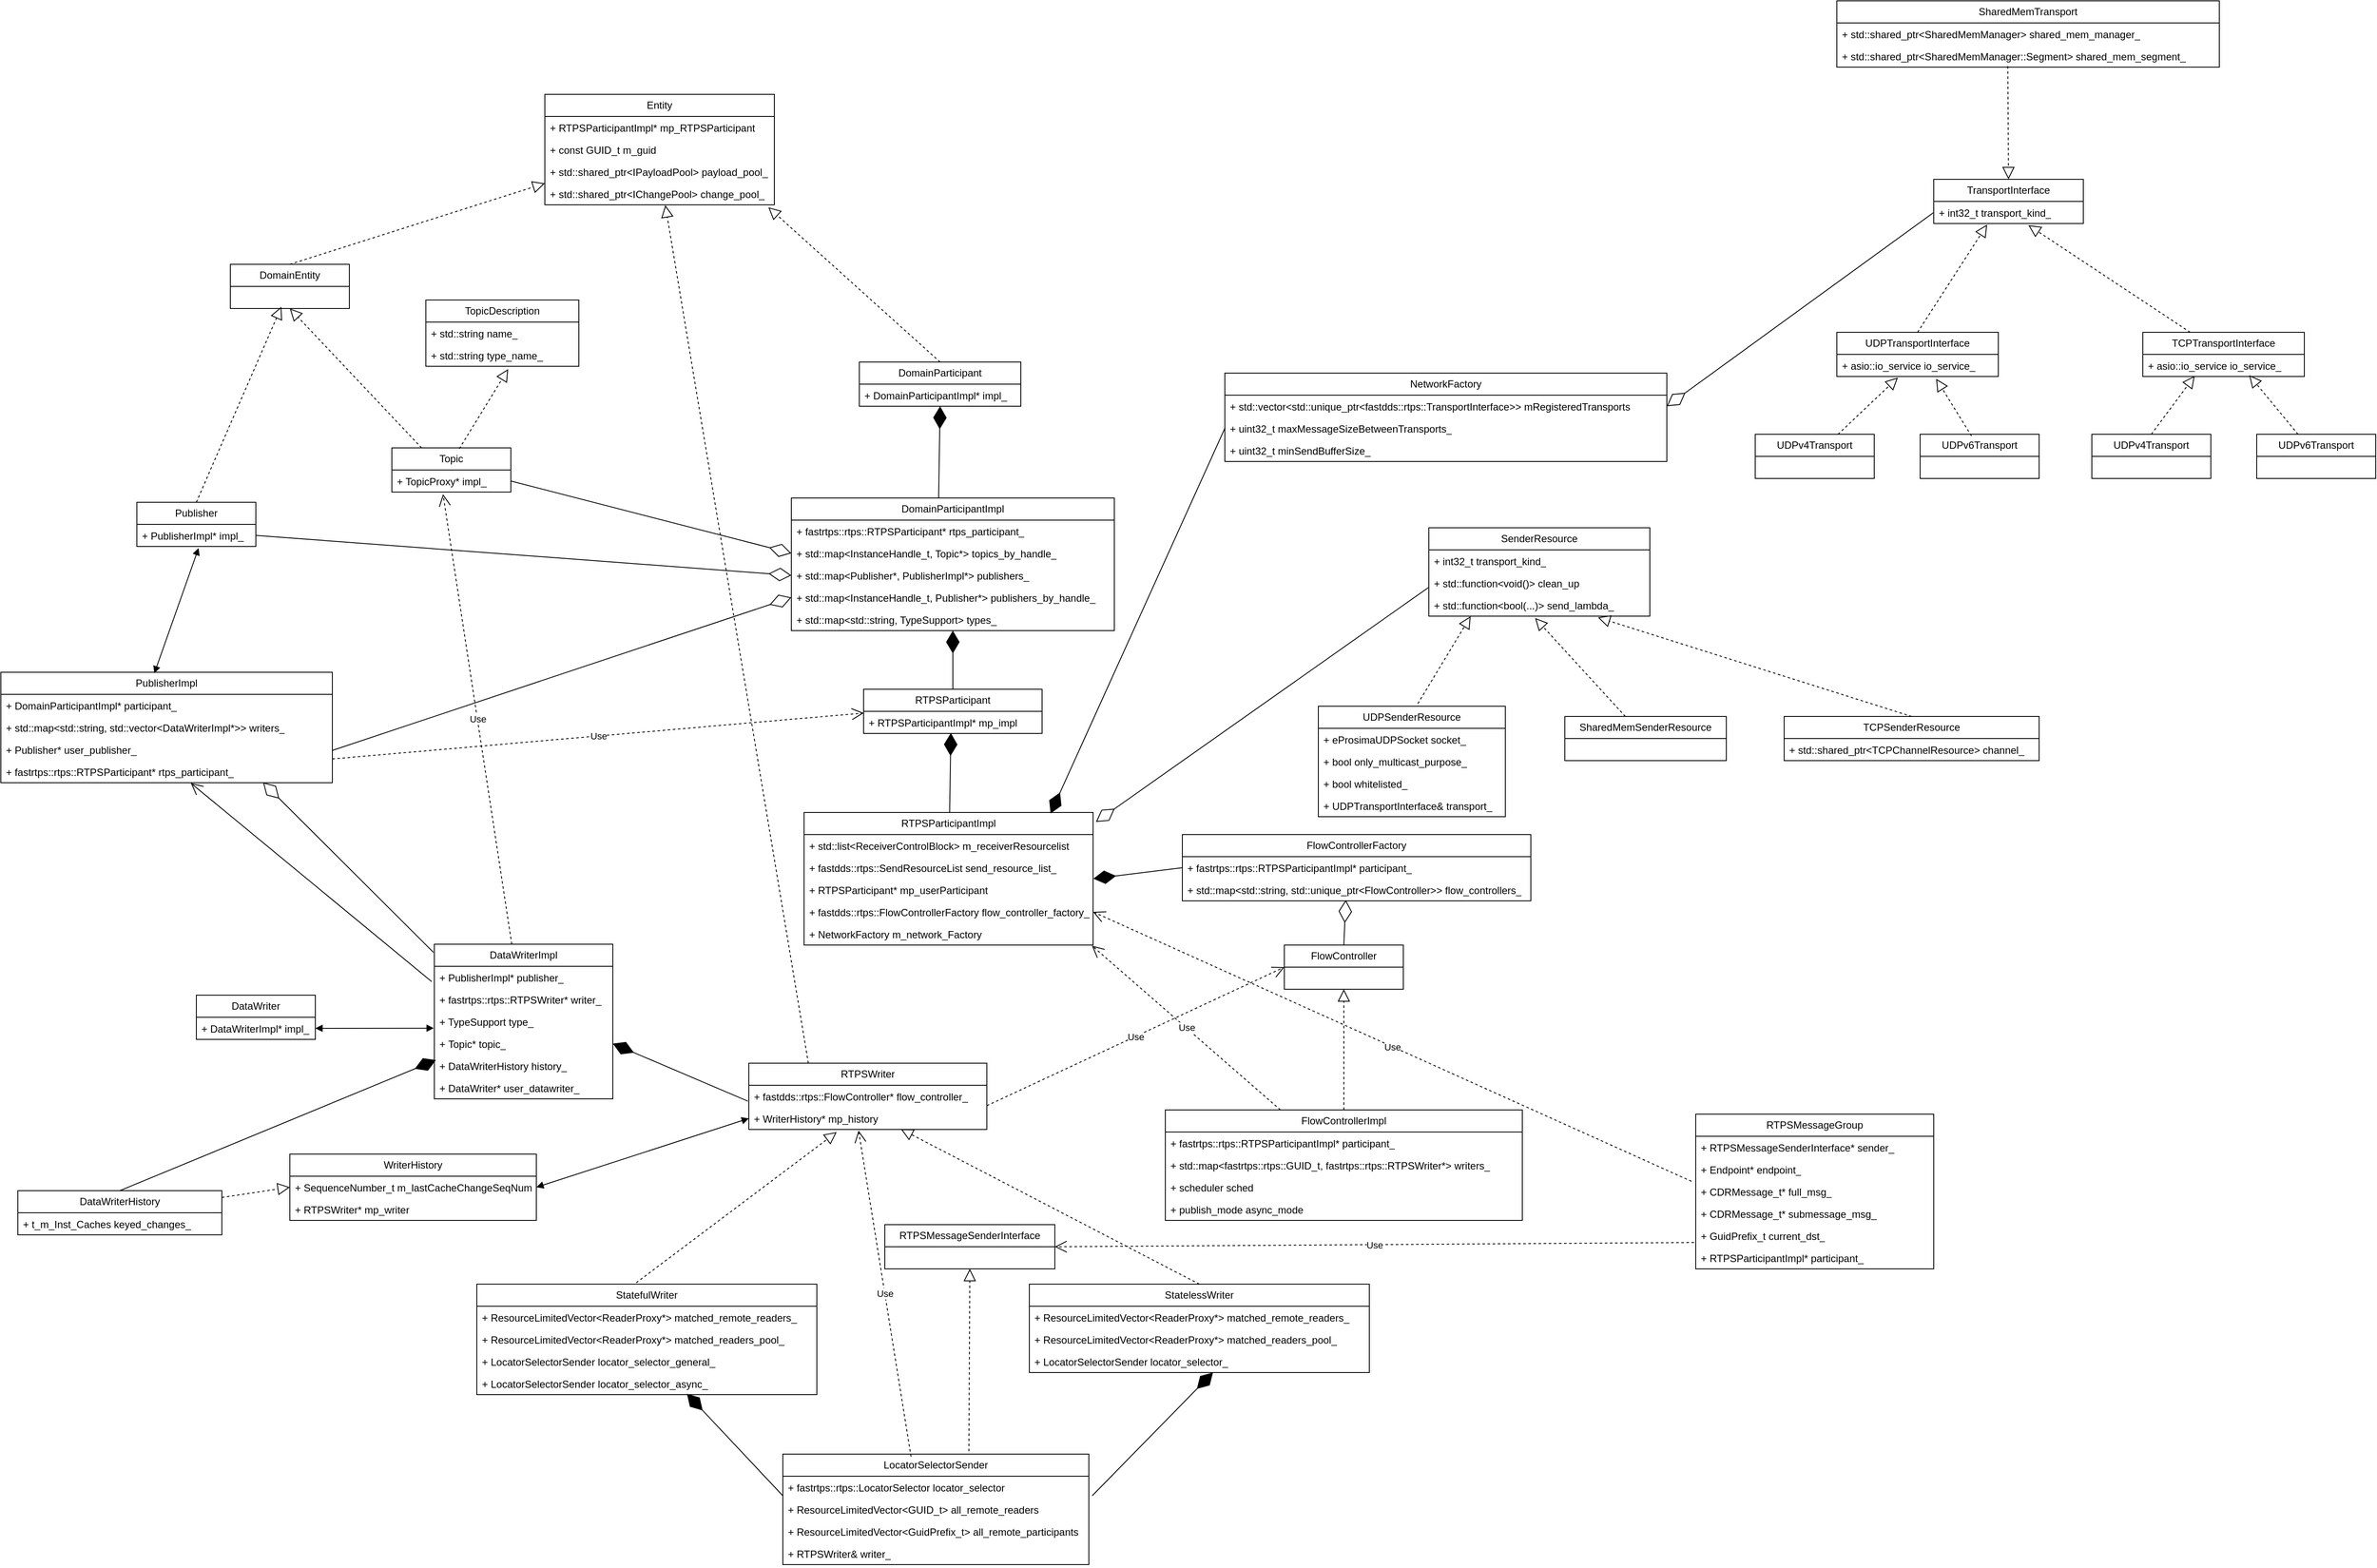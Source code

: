 <mxfile version="27.0.2">
  <diagram name="第 1 页" id="BQ_gom294Ll4Qk_Bm3M0">
    <mxGraphModel dx="2187" dy="2012" grid="1" gridSize="10" guides="1" tooltips="1" connect="1" arrows="1" fold="1" page="1" pageScale="1" pageWidth="827" pageHeight="1169" math="0" shadow="0">
      <root>
        <mxCell id="0" />
        <mxCell id="1" parent="0" />
        <mxCell id="AZ9LOgBD5vrPbiylxJBQ-1" value="DomainParticipant" style="swimlane;fontStyle=0;childLayout=stackLayout;horizontal=1;startSize=26;fillColor=none;horizontalStack=0;resizeParent=1;resizeParentMax=0;resizeLast=0;collapsible=1;marginBottom=0;whiteSpace=wrap;html=1;" parent="1" vertex="1">
          <mxGeometry x="390" y="255" width="190" height="52" as="geometry" />
        </mxCell>
        <mxCell id="AZ9LOgBD5vrPbiylxJBQ-2" value="+&amp;nbsp;DomainParticipantImpl* impl_" style="text;strokeColor=none;fillColor=none;align=left;verticalAlign=top;spacingLeft=4;spacingRight=4;overflow=hidden;rotatable=0;points=[[0,0.5],[1,0.5]];portConstraint=eastwest;whiteSpace=wrap;html=1;" parent="AZ9LOgBD5vrPbiylxJBQ-1" vertex="1">
          <mxGeometry y="26" width="190" height="26" as="geometry" />
        </mxCell>
        <mxCell id="AZ9LOgBD5vrPbiylxJBQ-14" value="Topic" style="swimlane;fontStyle=0;childLayout=stackLayout;horizontal=1;startSize=26;fillColor=none;horizontalStack=0;resizeParent=1;resizeParentMax=0;resizeLast=0;collapsible=1;marginBottom=0;whiteSpace=wrap;html=1;" parent="1" vertex="1">
          <mxGeometry x="-160" y="356" width="140" height="52" as="geometry" />
        </mxCell>
        <mxCell id="AZ9LOgBD5vrPbiylxJBQ-15" value="+ TopicProxy* impl_" style="text;strokeColor=none;fillColor=none;align=left;verticalAlign=top;spacingLeft=4;spacingRight=4;overflow=hidden;rotatable=0;points=[[0,0.5],[1,0.5]];portConstraint=eastwest;whiteSpace=wrap;html=1;" parent="AZ9LOgBD5vrPbiylxJBQ-14" vertex="1">
          <mxGeometry y="26" width="140" height="26" as="geometry" />
        </mxCell>
        <mxCell id="AZ9LOgBD5vrPbiylxJBQ-22" value="TopicDescription" style="swimlane;fontStyle=0;childLayout=stackLayout;horizontal=1;startSize=26;fillColor=none;horizontalStack=0;resizeParent=1;resizeParentMax=0;resizeLast=0;collapsible=1;marginBottom=0;whiteSpace=wrap;html=1;" parent="1" vertex="1">
          <mxGeometry x="-120" y="182" width="180" height="78" as="geometry" />
        </mxCell>
        <mxCell id="AZ9LOgBD5vrPbiylxJBQ-23" value="+ std::string name_" style="text;strokeColor=none;fillColor=none;align=left;verticalAlign=top;spacingLeft=4;spacingRight=4;overflow=hidden;rotatable=0;points=[[0,0.5],[1,0.5]];portConstraint=eastwest;whiteSpace=wrap;html=1;" parent="AZ9LOgBD5vrPbiylxJBQ-22" vertex="1">
          <mxGeometry y="26" width="180" height="26" as="geometry" />
        </mxCell>
        <mxCell id="AZ9LOgBD5vrPbiylxJBQ-24" value="+ std::string type_name_" style="text;strokeColor=none;fillColor=none;align=left;verticalAlign=top;spacingLeft=4;spacingRight=4;overflow=hidden;rotatable=0;points=[[0,0.5],[1,0.5]];portConstraint=eastwest;whiteSpace=wrap;html=1;" parent="AZ9LOgBD5vrPbiylxJBQ-22" vertex="1">
          <mxGeometry y="52" width="180" height="26" as="geometry" />
        </mxCell>
        <mxCell id="AZ9LOgBD5vrPbiylxJBQ-28" value="&lt;span style=&quot;text-align: left;&quot;&gt;DomainParticipantImpl&lt;/span&gt;" style="swimlane;fontStyle=0;childLayout=stackLayout;horizontal=1;startSize=26;fillColor=none;horizontalStack=0;resizeParent=1;resizeParentMax=0;resizeLast=0;collapsible=1;marginBottom=0;whiteSpace=wrap;html=1;" parent="1" vertex="1">
          <mxGeometry x="310" y="415" width="380" height="156" as="geometry" />
        </mxCell>
        <mxCell id="AZ9LOgBD5vrPbiylxJBQ-29" value="+&amp;nbsp;fastrtps::rtps::RTPSParticipant* rtps_participant_" style="text;strokeColor=none;fillColor=none;align=left;verticalAlign=top;spacingLeft=4;spacingRight=4;overflow=hidden;rotatable=0;points=[[0,0.5],[1,0.5]];portConstraint=eastwest;whiteSpace=wrap;html=1;" parent="AZ9LOgBD5vrPbiylxJBQ-28" vertex="1">
          <mxGeometry y="26" width="380" height="26" as="geometry" />
        </mxCell>
        <mxCell id="AZ9LOgBD5vrPbiylxJBQ-32" value="+ std::map&amp;lt;InstanceHandle_t, Topic*&amp;gt; topics_by_handle_" style="text;strokeColor=none;fillColor=none;align=left;verticalAlign=top;spacingLeft=4;spacingRight=4;overflow=hidden;rotatable=0;points=[[0,0.5],[1,0.5]];portConstraint=eastwest;whiteSpace=wrap;html=1;" parent="AZ9LOgBD5vrPbiylxJBQ-28" vertex="1">
          <mxGeometry y="52" width="380" height="26" as="geometry" />
        </mxCell>
        <mxCell id="AZ9LOgBD5vrPbiylxJBQ-63" value="+&amp;nbsp;std::map&amp;lt;Publisher*, PublisherImpl*&amp;gt; publishers_" style="text;strokeColor=none;fillColor=none;align=left;verticalAlign=top;spacingLeft=4;spacingRight=4;overflow=hidden;rotatable=0;points=[[0,0.5],[1,0.5]];portConstraint=eastwest;whiteSpace=wrap;html=1;" parent="AZ9LOgBD5vrPbiylxJBQ-28" vertex="1">
          <mxGeometry y="78" width="380" height="26" as="geometry" />
        </mxCell>
        <mxCell id="AZ9LOgBD5vrPbiylxJBQ-31" value="+ std::map&amp;lt;InstanceHandle_t, Publisher*&amp;gt; publishers_by_handle_" style="text;strokeColor=none;fillColor=none;align=left;verticalAlign=top;spacingLeft=4;spacingRight=4;overflow=hidden;rotatable=0;points=[[0,0.5],[1,0.5]];portConstraint=eastwest;whiteSpace=wrap;html=1;" parent="AZ9LOgBD5vrPbiylxJBQ-28" vertex="1">
          <mxGeometry y="104" width="380" height="26" as="geometry" />
        </mxCell>
        <mxCell id="ZoxwScgiBnCnxCZnaaXD-1" value="+&amp;nbsp;std::map&amp;lt;std::string, TypeSupport&amp;gt; types_" style="text;strokeColor=none;fillColor=none;align=left;verticalAlign=top;spacingLeft=4;spacingRight=4;overflow=hidden;rotatable=0;points=[[0,0.5],[1,0.5]];portConstraint=eastwest;whiteSpace=wrap;html=1;" vertex="1" parent="AZ9LOgBD5vrPbiylxJBQ-28">
          <mxGeometry y="130" width="380" height="26" as="geometry" />
        </mxCell>
        <mxCell id="AZ9LOgBD5vrPbiylxJBQ-33" value="&lt;span style=&quot;text-align: left;&quot;&gt;RTPSParticipant&lt;/span&gt;" style="swimlane;fontStyle=0;childLayout=stackLayout;horizontal=1;startSize=26;fillColor=none;horizontalStack=0;resizeParent=1;resizeParentMax=0;resizeLast=0;collapsible=1;marginBottom=0;whiteSpace=wrap;html=1;" parent="1" vertex="1">
          <mxGeometry x="395" y="640" width="210" height="52" as="geometry" />
        </mxCell>
        <mxCell id="AZ9LOgBD5vrPbiylxJBQ-34" value="+&amp;nbsp;RTPSParticipantImpl* mp_impl" style="text;strokeColor=none;fillColor=none;align=left;verticalAlign=top;spacingLeft=4;spacingRight=4;overflow=hidden;rotatable=0;points=[[0,0.5],[1,0.5]];portConstraint=eastwest;whiteSpace=wrap;html=1;" parent="AZ9LOgBD5vrPbiylxJBQ-33" vertex="1">
          <mxGeometry y="26" width="210" height="26" as="geometry" />
        </mxCell>
        <mxCell id="AZ9LOgBD5vrPbiylxJBQ-38" value="" style="endArrow=diamondThin;endFill=1;endSize=24;html=1;rounded=0;entryX=0.5;entryY=1;entryDx=0;entryDy=0;exitX=0.456;exitY=0;exitDx=0;exitDy=0;exitPerimeter=0;" parent="1" source="AZ9LOgBD5vrPbiylxJBQ-28" target="AZ9LOgBD5vrPbiylxJBQ-1" edge="1">
          <mxGeometry width="160" relative="1" as="geometry">
            <mxPoint x="230" y="295" as="sourcePoint" />
            <mxPoint x="390" y="295" as="targetPoint" />
          </mxGeometry>
        </mxCell>
        <mxCell id="AZ9LOgBD5vrPbiylxJBQ-39" value="" style="endArrow=diamondThin;endFill=1;endSize=24;html=1;rounded=0;exitX=0.5;exitY=0;exitDx=0;exitDy=0;" parent="1" source="AZ9LOgBD5vrPbiylxJBQ-33" target="AZ9LOgBD5vrPbiylxJBQ-28" edge="1">
          <mxGeometry width="160" relative="1" as="geometry">
            <mxPoint x="441" y="575" as="sourcePoint" />
            <mxPoint x="497.34" y="574.822" as="targetPoint" />
          </mxGeometry>
        </mxCell>
        <mxCell id="AZ9LOgBD5vrPbiylxJBQ-40" value="RTPSParticipantImpl" style="swimlane;fontStyle=0;childLayout=stackLayout;horizontal=1;startSize=26;fillColor=none;horizontalStack=0;resizeParent=1;resizeParentMax=0;resizeLast=0;collapsible=1;marginBottom=0;whiteSpace=wrap;html=1;" parent="1" vertex="1">
          <mxGeometry x="325" y="785" width="340" height="156" as="geometry" />
        </mxCell>
        <mxCell id="AZ9LOgBD5vrPbiylxJBQ-128" value="+&amp;nbsp;std::list&amp;lt;ReceiverControlBlock&amp;gt; m_receiverResourcelist" style="text;strokeColor=none;fillColor=none;align=left;verticalAlign=top;spacingLeft=4;spacingRight=4;overflow=hidden;rotatable=0;points=[[0,0.5],[1,0.5]];portConstraint=eastwest;whiteSpace=wrap;html=1;" parent="AZ9LOgBD5vrPbiylxJBQ-40" vertex="1">
          <mxGeometry y="26" width="340" height="26" as="geometry" />
        </mxCell>
        <mxCell id="AZ9LOgBD5vrPbiylxJBQ-41" value="+ fastdds::rtps::SendResourceList send_resource_list_" style="text;strokeColor=none;fillColor=none;align=left;verticalAlign=top;spacingLeft=4;spacingRight=4;overflow=hidden;rotatable=0;points=[[0,0.5],[1,0.5]];portConstraint=eastwest;whiteSpace=wrap;html=1;" parent="AZ9LOgBD5vrPbiylxJBQ-40" vertex="1">
          <mxGeometry y="52" width="340" height="26" as="geometry" />
        </mxCell>
        <mxCell id="AZ9LOgBD5vrPbiylxJBQ-42" value="+ RTPSParticipant* mp_userParticipant" style="text;strokeColor=none;fillColor=none;align=left;verticalAlign=top;spacingLeft=4;spacingRight=4;overflow=hidden;rotatable=0;points=[[0,0.5],[1,0.5]];portConstraint=eastwest;whiteSpace=wrap;html=1;" parent="AZ9LOgBD5vrPbiylxJBQ-40" vertex="1">
          <mxGeometry y="78" width="340" height="26" as="geometry" />
        </mxCell>
        <mxCell id="AZ9LOgBD5vrPbiylxJBQ-43" value="+&amp;nbsp;fastdds::rtps::FlowControllerFactory flow_controller_factory_" style="text;strokeColor=none;fillColor=none;align=left;verticalAlign=top;spacingLeft=4;spacingRight=4;overflow=hidden;rotatable=0;points=[[0,0.5],[1,0.5]];portConstraint=eastwest;whiteSpace=wrap;html=1;" parent="AZ9LOgBD5vrPbiylxJBQ-40" vertex="1">
          <mxGeometry y="104" width="340" height="26" as="geometry" />
        </mxCell>
        <mxCell id="AZ9LOgBD5vrPbiylxJBQ-228" value="+&amp;nbsp;NetworkFactory m_network_Factory" style="text;strokeColor=none;fillColor=none;align=left;verticalAlign=top;spacingLeft=4;spacingRight=4;overflow=hidden;rotatable=0;points=[[0,0.5],[1,0.5]];portConstraint=eastwest;whiteSpace=wrap;html=1;" parent="AZ9LOgBD5vrPbiylxJBQ-40" vertex="1">
          <mxGeometry y="130" width="340" height="26" as="geometry" />
        </mxCell>
        <mxCell id="AZ9LOgBD5vrPbiylxJBQ-44" value="" style="endArrow=diamondThin;endFill=1;endSize=24;html=1;rounded=0;entryX=0.489;entryY=0.981;entryDx=0;entryDy=0;entryPerimeter=0;" parent="1" source="AZ9LOgBD5vrPbiylxJBQ-40" target="AZ9LOgBD5vrPbiylxJBQ-34" edge="1">
          <mxGeometry width="160" relative="1" as="geometry">
            <mxPoint x="180" y="394" as="sourcePoint" />
            <mxPoint x="310" y="394" as="targetPoint" />
          </mxGeometry>
        </mxCell>
        <mxCell id="AZ9LOgBD5vrPbiylxJBQ-45" value="DomainEntity" style="swimlane;fontStyle=0;childLayout=stackLayout;horizontal=1;startSize=26;fillColor=none;horizontalStack=0;resizeParent=1;resizeParentMax=0;resizeLast=0;collapsible=1;marginBottom=0;whiteSpace=wrap;html=1;" parent="1" vertex="1">
          <mxGeometry x="-350" y="140" width="140" height="52" as="geometry" />
        </mxCell>
        <mxCell id="AZ9LOgBD5vrPbiylxJBQ-49" value="" style="endArrow=block;dashed=1;endFill=0;endSize=12;html=1;rounded=0;entryX=0;entryY=0.03;entryDx=0;entryDy=0;exitX=0.5;exitY=0;exitDx=0;exitDy=0;entryPerimeter=0;" parent="1" source="AZ9LOgBD5vrPbiylxJBQ-45" target="AZ9LOgBD5vrPbiylxJBQ-190" edge="1">
          <mxGeometry width="160" relative="1" as="geometry">
            <mxPoint x="320" y="210" as="sourcePoint" />
            <mxPoint x="-285.0" y="22.0" as="targetPoint" />
          </mxGeometry>
        </mxCell>
        <mxCell id="AZ9LOgBD5vrPbiylxJBQ-50" value="Publisher" style="swimlane;fontStyle=0;childLayout=stackLayout;horizontal=1;startSize=26;fillColor=none;horizontalStack=0;resizeParent=1;resizeParentMax=0;resizeLast=0;collapsible=1;marginBottom=0;whiteSpace=wrap;html=1;" parent="1" vertex="1">
          <mxGeometry x="-460" y="420" width="140" height="52" as="geometry" />
        </mxCell>
        <mxCell id="AZ9LOgBD5vrPbiylxJBQ-51" value="+&amp;nbsp;PublisherImpl* impl_" style="text;strokeColor=none;fillColor=none;align=left;verticalAlign=top;spacingLeft=4;spacingRight=4;overflow=hidden;rotatable=0;points=[[0,0.5],[1,0.5]];portConstraint=eastwest;whiteSpace=wrap;html=1;" parent="AZ9LOgBD5vrPbiylxJBQ-50" vertex="1">
          <mxGeometry y="26" width="140" height="26" as="geometry" />
        </mxCell>
        <mxCell id="AZ9LOgBD5vrPbiylxJBQ-54" value="" style="endArrow=block;dashed=1;endFill=0;endSize=12;html=1;rounded=0;entryX=0.5;entryY=1;entryDx=0;entryDy=0;exitX=0.25;exitY=0;exitDx=0;exitDy=0;" parent="1" source="AZ9LOgBD5vrPbiylxJBQ-14" target="AZ9LOgBD5vrPbiylxJBQ-45" edge="1">
          <mxGeometry width="160" relative="1" as="geometry">
            <mxPoint x="-130" y="350" as="sourcePoint" />
            <mxPoint x="285" y="102" as="targetPoint" />
          </mxGeometry>
        </mxCell>
        <mxCell id="AZ9LOgBD5vrPbiylxJBQ-55" value="" style="endArrow=diamondThin;endFill=0;endSize=24;html=1;rounded=0;entryX=0;entryY=0.5;entryDx=0;entryDy=0;exitX=1;exitY=0.5;exitDx=0;exitDy=0;" parent="1" source="AZ9LOgBD5vrPbiylxJBQ-15" target="AZ9LOgBD5vrPbiylxJBQ-32" edge="1">
          <mxGeometry width="160" relative="1" as="geometry">
            <mxPoint x="70" y="310" as="sourcePoint" />
            <mxPoint x="230" y="310" as="targetPoint" />
          </mxGeometry>
        </mxCell>
        <mxCell id="AZ9LOgBD5vrPbiylxJBQ-56" value="" style="endArrow=block;dashed=1;endFill=0;endSize=12;html=1;rounded=0;entryX=0.538;entryY=1.128;entryDx=0;entryDy=0;entryPerimeter=0;exitX=0.567;exitY=0.019;exitDx=0;exitDy=0;exitPerimeter=0;" parent="1" source="AZ9LOgBD5vrPbiylxJBQ-14" target="AZ9LOgBD5vrPbiylxJBQ-24" edge="1">
          <mxGeometry width="160" relative="1" as="geometry">
            <mxPoint x="-125" y="356" as="sourcePoint" />
            <mxPoint x="100" y="272" as="targetPoint" />
          </mxGeometry>
        </mxCell>
        <mxCell id="AZ9LOgBD5vrPbiylxJBQ-59" value="" style="endArrow=block;dashed=1;endFill=0;endSize=12;html=1;rounded=0;exitX=0.5;exitY=0;exitDx=0;exitDy=0;" parent="1" source="AZ9LOgBD5vrPbiylxJBQ-50" edge="1">
          <mxGeometry width="160" relative="1" as="geometry">
            <mxPoint x="70" y="178" as="sourcePoint" />
            <mxPoint x="-290" y="190" as="targetPoint" />
          </mxGeometry>
        </mxCell>
        <mxCell id="AZ9LOgBD5vrPbiylxJBQ-60" value="" style="endArrow=diamondThin;endFill=0;endSize=24;html=1;rounded=0;entryX=0;entryY=0.5;entryDx=0;entryDy=0;exitX=1;exitY=0.5;exitDx=0;exitDy=0;" parent="1" source="AZ9LOgBD5vrPbiylxJBQ-51" target="AZ9LOgBD5vrPbiylxJBQ-63" edge="1">
          <mxGeometry width="160" relative="1" as="geometry">
            <mxPoint x="-10" y="405" as="sourcePoint" />
            <mxPoint x="150" y="495" as="targetPoint" />
          </mxGeometry>
        </mxCell>
        <mxCell id="AZ9LOgBD5vrPbiylxJBQ-61" value="PublisherImpl" style="swimlane;fontStyle=0;childLayout=stackLayout;horizontal=1;startSize=26;fillColor=none;horizontalStack=0;resizeParent=1;resizeParentMax=0;resizeLast=0;collapsible=1;marginBottom=0;whiteSpace=wrap;html=1;" parent="1" vertex="1">
          <mxGeometry x="-620" y="620" width="390" height="130" as="geometry" />
        </mxCell>
        <mxCell id="AZ9LOgBD5vrPbiylxJBQ-86" value="+&amp;nbsp;DomainParticipantImpl* participant_" style="text;strokeColor=none;fillColor=none;align=left;verticalAlign=top;spacingLeft=4;spacingRight=4;overflow=hidden;rotatable=0;points=[[0,0.5],[1,0.5]];portConstraint=eastwest;whiteSpace=wrap;html=1;" parent="AZ9LOgBD5vrPbiylxJBQ-61" vertex="1">
          <mxGeometry y="26" width="390" height="26" as="geometry" />
        </mxCell>
        <mxCell id="AZ9LOgBD5vrPbiylxJBQ-87" value="+ std::map&amp;lt;std::string, std::vector&amp;lt;DataWriterImpl*&amp;gt;&amp;gt; writers_" style="text;strokeColor=none;fillColor=none;align=left;verticalAlign=top;spacingLeft=4;spacingRight=4;overflow=hidden;rotatable=0;points=[[0,0.5],[1,0.5]];portConstraint=eastwest;whiteSpace=wrap;html=1;" parent="AZ9LOgBD5vrPbiylxJBQ-61" vertex="1">
          <mxGeometry y="52" width="390" height="26" as="geometry" />
        </mxCell>
        <mxCell id="AZ9LOgBD5vrPbiylxJBQ-62" value="+&amp;nbsp;Publisher* user_publisher_" style="text;strokeColor=none;fillColor=none;align=left;verticalAlign=top;spacingLeft=4;spacingRight=4;overflow=hidden;rotatable=0;points=[[0,0.5],[1,0.5]];portConstraint=eastwest;whiteSpace=wrap;html=1;" parent="AZ9LOgBD5vrPbiylxJBQ-61" vertex="1">
          <mxGeometry y="78" width="390" height="26" as="geometry" />
        </mxCell>
        <mxCell id="AZ9LOgBD5vrPbiylxJBQ-67" value="+&amp;nbsp;fastrtps::rtps::RTPSParticipant* rtps_participant_" style="text;strokeColor=none;fillColor=none;align=left;verticalAlign=top;spacingLeft=4;spacingRight=4;overflow=hidden;rotatable=0;points=[[0,0.5],[1,0.5]];portConstraint=eastwest;whiteSpace=wrap;html=1;" parent="AZ9LOgBD5vrPbiylxJBQ-61" vertex="1">
          <mxGeometry y="104" width="390" height="26" as="geometry" />
        </mxCell>
        <mxCell id="AZ9LOgBD5vrPbiylxJBQ-65" value="" style="endArrow=diamondThin;endFill=0;endSize=24;html=1;rounded=0;entryX=0;entryY=0.5;entryDx=0;entryDy=0;exitX=1;exitY=0.538;exitDx=0;exitDy=0;exitPerimeter=0;" parent="1" source="AZ9LOgBD5vrPbiylxJBQ-62" target="AZ9LOgBD5vrPbiylxJBQ-31" edge="1">
          <mxGeometry width="160" relative="1" as="geometry">
            <mxPoint x="-310" y="469" as="sourcePoint" />
            <mxPoint x="150" y="521" as="targetPoint" />
          </mxGeometry>
        </mxCell>
        <mxCell id="AZ9LOgBD5vrPbiylxJBQ-66" value="" style="endArrow=block;startArrow=block;endFill=1;startFill=1;html=1;rounded=0;exitX=0.519;exitY=1.071;exitDx=0;exitDy=0;exitPerimeter=0;entryX=0.463;entryY=0.01;entryDx=0;entryDy=0;entryPerimeter=0;" parent="1" source="AZ9LOgBD5vrPbiylxJBQ-51" target="AZ9LOgBD5vrPbiylxJBQ-61" edge="1">
          <mxGeometry width="160" relative="1" as="geometry">
            <mxPoint x="-250" y="510" as="sourcePoint" />
            <mxPoint x="-90" y="510" as="targetPoint" />
          </mxGeometry>
        </mxCell>
        <mxCell id="AZ9LOgBD5vrPbiylxJBQ-68" value="Use" style="endArrow=open;endSize=12;dashed=1;html=1;rounded=0;entryX=0.001;entryY=0.077;entryDx=0;entryDy=0;entryPerimeter=0;exitX=1;exitY=0.923;exitDx=0;exitDy=0;exitPerimeter=0;" parent="1" source="AZ9LOgBD5vrPbiylxJBQ-62" target="AZ9LOgBD5vrPbiylxJBQ-34" edge="1">
          <mxGeometry width="160" relative="1" as="geometry">
            <mxPoint x="-250" y="510" as="sourcePoint" />
            <mxPoint x="-90" y="510" as="targetPoint" />
          </mxGeometry>
        </mxCell>
        <mxCell id="AZ9LOgBD5vrPbiylxJBQ-69" value="DataWriterImpl" style="swimlane;fontStyle=0;childLayout=stackLayout;horizontal=1;startSize=26;fillColor=none;horizontalStack=0;resizeParent=1;resizeParentMax=0;resizeLast=0;collapsible=1;marginBottom=0;whiteSpace=wrap;html=1;" parent="1" vertex="1">
          <mxGeometry x="-110" y="940" width="210" height="182" as="geometry" />
        </mxCell>
        <mxCell id="AZ9LOgBD5vrPbiylxJBQ-70" value="+ PublisherImpl* publisher_" style="text;strokeColor=none;fillColor=none;align=left;verticalAlign=top;spacingLeft=4;spacingRight=4;overflow=hidden;rotatable=0;points=[[0,0.5],[1,0.5]];portConstraint=eastwest;whiteSpace=wrap;html=1;" parent="AZ9LOgBD5vrPbiylxJBQ-69" vertex="1">
          <mxGeometry y="26" width="210" height="26" as="geometry" />
        </mxCell>
        <mxCell id="AZ9LOgBD5vrPbiylxJBQ-71" value="+ fastrtps::rtps::RTPSWriter* writer_" style="text;strokeColor=none;fillColor=none;align=left;verticalAlign=top;spacingLeft=4;spacingRight=4;overflow=hidden;rotatable=0;points=[[0,0.5],[1,0.5]];portConstraint=eastwest;whiteSpace=wrap;html=1;" parent="AZ9LOgBD5vrPbiylxJBQ-69" vertex="1">
          <mxGeometry y="52" width="210" height="26" as="geometry" />
        </mxCell>
        <mxCell id="AZ9LOgBD5vrPbiylxJBQ-72" value="+ TypeSupport type_" style="text;strokeColor=none;fillColor=none;align=left;verticalAlign=top;spacingLeft=4;spacingRight=4;overflow=hidden;rotatable=0;points=[[0,0.5],[1,0.5]];portConstraint=eastwest;whiteSpace=wrap;html=1;" parent="AZ9LOgBD5vrPbiylxJBQ-69" vertex="1">
          <mxGeometry y="78" width="210" height="26" as="geometry" />
        </mxCell>
        <mxCell id="AZ9LOgBD5vrPbiylxJBQ-77" value="+&amp;nbsp;Topic* topic_" style="text;strokeColor=none;fillColor=none;align=left;verticalAlign=top;spacingLeft=4;spacingRight=4;overflow=hidden;rotatable=0;points=[[0,0.5],[1,0.5]];portConstraint=eastwest;whiteSpace=wrap;html=1;" parent="AZ9LOgBD5vrPbiylxJBQ-69" vertex="1">
          <mxGeometry y="104" width="210" height="26" as="geometry" />
        </mxCell>
        <mxCell id="AZ9LOgBD5vrPbiylxJBQ-78" value="+&amp;nbsp;DataWriterHistory history_" style="text;strokeColor=none;fillColor=none;align=left;verticalAlign=top;spacingLeft=4;spacingRight=4;overflow=hidden;rotatable=0;points=[[0,0.5],[1,0.5]];portConstraint=eastwest;whiteSpace=wrap;html=1;" parent="AZ9LOgBD5vrPbiylxJBQ-69" vertex="1">
          <mxGeometry y="130" width="210" height="26" as="geometry" />
        </mxCell>
        <mxCell id="AZ9LOgBD5vrPbiylxJBQ-79" value="+ DataWriter* user_datawriter_" style="text;strokeColor=none;fillColor=none;align=left;verticalAlign=top;spacingLeft=4;spacingRight=4;overflow=hidden;rotatable=0;points=[[0,0.5],[1,0.5]];portConstraint=eastwest;whiteSpace=wrap;html=1;" parent="AZ9LOgBD5vrPbiylxJBQ-69" vertex="1">
          <mxGeometry y="156" width="210" height="26" as="geometry" />
        </mxCell>
        <mxCell id="AZ9LOgBD5vrPbiylxJBQ-73" value="DataWriter" style="swimlane;fontStyle=0;childLayout=stackLayout;horizontal=1;startSize=26;fillColor=none;horizontalStack=0;resizeParent=1;resizeParentMax=0;resizeLast=0;collapsible=1;marginBottom=0;whiteSpace=wrap;html=1;" parent="1" vertex="1">
          <mxGeometry x="-390" y="1000" width="140" height="52" as="geometry" />
        </mxCell>
        <mxCell id="AZ9LOgBD5vrPbiylxJBQ-74" value="+&amp;nbsp;DataWriterImpl* impl_" style="text;strokeColor=none;fillColor=none;align=left;verticalAlign=top;spacingLeft=4;spacingRight=4;overflow=hidden;rotatable=0;points=[[0,0.5],[1,0.5]];portConstraint=eastwest;whiteSpace=wrap;html=1;" parent="AZ9LOgBD5vrPbiylxJBQ-73" vertex="1">
          <mxGeometry y="26" width="140" height="26" as="geometry" />
        </mxCell>
        <mxCell id="AZ9LOgBD5vrPbiylxJBQ-80" value="" style="endArrow=block;startArrow=block;endFill=1;startFill=1;html=1;rounded=0;exitX=-0.003;exitY=0.801;exitDx=0;exitDy=0;exitPerimeter=0;entryX=1;entryY=0.5;entryDx=0;entryDy=0;" parent="1" source="AZ9LOgBD5vrPbiylxJBQ-72" target="AZ9LOgBD5vrPbiylxJBQ-74" edge="1">
          <mxGeometry width="160" relative="1" as="geometry">
            <mxPoint x="-126" y="914" as="sourcePoint" />
            <mxPoint x="-130" y="1061" as="targetPoint" />
          </mxGeometry>
        </mxCell>
        <mxCell id="AZ9LOgBD5vrPbiylxJBQ-88" value="Use" style="endArrow=open;endSize=12;dashed=1;html=1;rounded=0;entryX=0.43;entryY=1.096;entryDx=0;entryDy=0;entryPerimeter=0;" parent="1" source="AZ9LOgBD5vrPbiylxJBQ-69" target="AZ9LOgBD5vrPbiylxJBQ-15" edge="1">
          <mxGeometry width="160" relative="1" as="geometry">
            <mxPoint x="-9" y="907" as="sourcePoint" />
            <mxPoint x="-100" y="420" as="targetPoint" />
          </mxGeometry>
        </mxCell>
        <mxCell id="AZ9LOgBD5vrPbiylxJBQ-89" value="" style="endArrow=diamondThin;endFill=0;endSize=24;html=1;rounded=0;entryX=0.791;entryY=0.987;entryDx=0;entryDy=0;exitX=-0.005;exitY=0.053;exitDx=0;exitDy=0;exitPerimeter=0;entryPerimeter=0;" parent="1" source="AZ9LOgBD5vrPbiylxJBQ-69" target="AZ9LOgBD5vrPbiylxJBQ-67" edge="1">
          <mxGeometry width="160" relative="1" as="geometry">
            <mxPoint x="-220" y="722" as="sourcePoint" />
            <mxPoint x="150" y="547" as="targetPoint" />
          </mxGeometry>
        </mxCell>
        <mxCell id="AZ9LOgBD5vrPbiylxJBQ-98" value="" style="endArrow=diamondThin;endFill=1;endSize=24;html=1;rounded=0;entryX=0.009;entryY=0.244;entryDx=0;entryDy=0;entryPerimeter=0;exitX=0.5;exitY=0;exitDx=0;exitDy=0;" parent="1" source="eXlHRZ-LSwtERw6rif0k-2" target="AZ9LOgBD5vrPbiylxJBQ-78" edge="1">
          <mxGeometry width="160" relative="1" as="geometry">
            <mxPoint x="-471.94" y="1200.988" as="sourcePoint" />
            <mxPoint x="-140" y="1110" as="targetPoint" />
          </mxGeometry>
        </mxCell>
        <mxCell id="AZ9LOgBD5vrPbiylxJBQ-99" value="RTPSWriter" style="swimlane;fontStyle=0;childLayout=stackLayout;horizontal=1;startSize=26;fillColor=none;horizontalStack=0;resizeParent=1;resizeParentMax=0;resizeLast=0;collapsible=1;marginBottom=0;whiteSpace=wrap;html=1;" parent="1" vertex="1">
          <mxGeometry x="260" y="1080" width="280" height="78" as="geometry" />
        </mxCell>
        <mxCell id="AZ9LOgBD5vrPbiylxJBQ-100" value="+ fastdds::rtps::FlowController* flow_controller_" style="text;strokeColor=none;fillColor=none;align=left;verticalAlign=top;spacingLeft=4;spacingRight=4;overflow=hidden;rotatable=0;points=[[0,0.5],[1,0.5]];portConstraint=eastwest;whiteSpace=wrap;html=1;" parent="AZ9LOgBD5vrPbiylxJBQ-99" vertex="1">
          <mxGeometry y="26" width="280" height="26" as="geometry" />
        </mxCell>
        <mxCell id="AZ9LOgBD5vrPbiylxJBQ-101" value="+ WriterHistory* mp_history" style="text;strokeColor=none;fillColor=none;align=left;verticalAlign=top;spacingLeft=4;spacingRight=4;overflow=hidden;rotatable=0;points=[[0,0.5],[1,0.5]];portConstraint=eastwest;whiteSpace=wrap;html=1;" parent="AZ9LOgBD5vrPbiylxJBQ-99" vertex="1">
          <mxGeometry y="52" width="280" height="26" as="geometry" />
        </mxCell>
        <mxCell id="AZ9LOgBD5vrPbiylxJBQ-103" value="StatefulWriter" style="swimlane;fontStyle=0;childLayout=stackLayout;horizontal=1;startSize=26;fillColor=none;horizontalStack=0;resizeParent=1;resizeParentMax=0;resizeLast=0;collapsible=1;marginBottom=0;whiteSpace=wrap;html=1;" parent="1" vertex="1">
          <mxGeometry x="-60" y="1340" width="400" height="130" as="geometry" />
        </mxCell>
        <mxCell id="AZ9LOgBD5vrPbiylxJBQ-104" value="+ ResourceLimitedVector&amp;lt;ReaderProxy*&amp;gt; matched_remote_readers_" style="text;strokeColor=none;fillColor=none;align=left;verticalAlign=top;spacingLeft=4;spacingRight=4;overflow=hidden;rotatable=0;points=[[0,0.5],[1,0.5]];portConstraint=eastwest;whiteSpace=wrap;html=1;" parent="AZ9LOgBD5vrPbiylxJBQ-103" vertex="1">
          <mxGeometry y="26" width="400" height="26" as="geometry" />
        </mxCell>
        <mxCell id="AZ9LOgBD5vrPbiylxJBQ-105" value="+ ResourceLimitedVector&amp;lt;ReaderProxy*&amp;gt; matched_readers_pool_" style="text;strokeColor=none;fillColor=none;align=left;verticalAlign=top;spacingLeft=4;spacingRight=4;overflow=hidden;rotatable=0;points=[[0,0.5],[1,0.5]];portConstraint=eastwest;whiteSpace=wrap;html=1;" parent="AZ9LOgBD5vrPbiylxJBQ-103" vertex="1">
          <mxGeometry y="52" width="400" height="26" as="geometry" />
        </mxCell>
        <mxCell id="AZ9LOgBD5vrPbiylxJBQ-153" value="+&amp;nbsp;LocatorSelectorSender locator_selector_general_" style="text;strokeColor=none;fillColor=none;align=left;verticalAlign=top;spacingLeft=4;spacingRight=4;overflow=hidden;rotatable=0;points=[[0,0.5],[1,0.5]];portConstraint=eastwest;whiteSpace=wrap;html=1;" parent="AZ9LOgBD5vrPbiylxJBQ-103" vertex="1">
          <mxGeometry y="78" width="400" height="26" as="geometry" />
        </mxCell>
        <mxCell id="AZ9LOgBD5vrPbiylxJBQ-154" value="+&amp;nbsp;LocatorSelectorSender locator_selector_async_" style="text;strokeColor=none;fillColor=none;align=left;verticalAlign=top;spacingLeft=4;spacingRight=4;overflow=hidden;rotatable=0;points=[[0,0.5],[1,0.5]];portConstraint=eastwest;whiteSpace=wrap;html=1;" parent="AZ9LOgBD5vrPbiylxJBQ-103" vertex="1">
          <mxGeometry y="104" width="400" height="26" as="geometry" />
        </mxCell>
        <mxCell id="AZ9LOgBD5vrPbiylxJBQ-109" value="" style="endArrow=open;endFill=1;endSize=12;html=1;rounded=0;exitX=-0.015;exitY=0.692;exitDx=0;exitDy=0;entryX=0.573;entryY=1.016;entryDx=0;entryDy=0;entryPerimeter=0;exitPerimeter=0;" parent="1" source="AZ9LOgBD5vrPbiylxJBQ-70" target="AZ9LOgBD5vrPbiylxJBQ-67" edge="1">
          <mxGeometry width="160" relative="1" as="geometry">
            <mxPoint x="-294" y="908" as="sourcePoint" />
            <mxPoint x="-266" y="810" as="targetPoint" />
          </mxGeometry>
        </mxCell>
        <mxCell id="AZ9LOgBD5vrPbiylxJBQ-111" value="" style="endArrow=diamondThin;endFill=1;endSize=24;html=1;rounded=0;entryX=1;entryY=0.5;entryDx=0;entryDy=0;exitX=-0.004;exitY=0.72;exitDx=0;exitDy=0;exitPerimeter=0;" parent="1" source="AZ9LOgBD5vrPbiylxJBQ-100" target="AZ9LOgBD5vrPbiylxJBQ-77" edge="1">
          <mxGeometry width="160" relative="1" as="geometry">
            <mxPoint x="-201" y="1131" as="sourcePoint" />
            <mxPoint x="-48" y="1036" as="targetPoint" />
          </mxGeometry>
        </mxCell>
        <mxCell id="AZ9LOgBD5vrPbiylxJBQ-116" value="StatelessWriter" style="swimlane;fontStyle=0;childLayout=stackLayout;horizontal=1;startSize=26;fillColor=none;horizontalStack=0;resizeParent=1;resizeParentMax=0;resizeLast=0;collapsible=1;marginBottom=0;whiteSpace=wrap;html=1;" parent="1" vertex="1">
          <mxGeometry x="590" y="1340" width="400" height="104" as="geometry" />
        </mxCell>
        <mxCell id="AZ9LOgBD5vrPbiylxJBQ-117" value="+ ResourceLimitedVector&amp;lt;ReaderProxy*&amp;gt; matched_remote_readers_" style="text;strokeColor=none;fillColor=none;align=left;verticalAlign=top;spacingLeft=4;spacingRight=4;overflow=hidden;rotatable=0;points=[[0,0.5],[1,0.5]];portConstraint=eastwest;whiteSpace=wrap;html=1;" parent="AZ9LOgBD5vrPbiylxJBQ-116" vertex="1">
          <mxGeometry y="26" width="400" height="26" as="geometry" />
        </mxCell>
        <mxCell id="AZ9LOgBD5vrPbiylxJBQ-118" value="+ ResourceLimitedVector&amp;lt;ReaderProxy*&amp;gt; matched_readers_pool_" style="text;strokeColor=none;fillColor=none;align=left;verticalAlign=top;spacingLeft=4;spacingRight=4;overflow=hidden;rotatable=0;points=[[0,0.5],[1,0.5]];portConstraint=eastwest;whiteSpace=wrap;html=1;" parent="AZ9LOgBD5vrPbiylxJBQ-116" vertex="1">
          <mxGeometry y="52" width="400" height="26" as="geometry" />
        </mxCell>
        <mxCell id="AZ9LOgBD5vrPbiylxJBQ-155" value="+&amp;nbsp;LocatorSelectorSender locator_selector_" style="text;strokeColor=none;fillColor=none;align=left;verticalAlign=top;spacingLeft=4;spacingRight=4;overflow=hidden;rotatable=0;points=[[0,0.5],[1,0.5]];portConstraint=eastwest;whiteSpace=wrap;html=1;" parent="AZ9LOgBD5vrPbiylxJBQ-116" vertex="1">
          <mxGeometry y="78" width="400" height="26" as="geometry" />
        </mxCell>
        <mxCell id="AZ9LOgBD5vrPbiylxJBQ-119" value="" style="endArrow=block;dashed=1;endFill=0;endSize=12;html=1;rounded=0;entryX=0.369;entryY=1.121;entryDx=0;entryDy=0;entryPerimeter=0;exitX=0.469;exitY=-0.013;exitDx=0;exitDy=0;exitPerimeter=0;" parent="1" source="AZ9LOgBD5vrPbiylxJBQ-103" target="AZ9LOgBD5vrPbiylxJBQ-101" edge="1">
          <mxGeometry width="160" relative="1" as="geometry">
            <mxPoint x="131" y="1240" as="sourcePoint" />
            <mxPoint x="249" y="1174" as="targetPoint" />
          </mxGeometry>
        </mxCell>
        <mxCell id="AZ9LOgBD5vrPbiylxJBQ-120" value="" style="endArrow=block;dashed=1;endFill=0;endSize=12;html=1;rounded=0;entryX=0.639;entryY=0.984;entryDx=0;entryDy=0;entryPerimeter=0;exitX=0.5;exitY=0;exitDx=0;exitDy=0;" parent="1" source="AZ9LOgBD5vrPbiylxJBQ-116" target="AZ9LOgBD5vrPbiylxJBQ-101" edge="1">
          <mxGeometry width="160" relative="1" as="geometry">
            <mxPoint x="380" y="1256" as="sourcePoint" />
            <mxPoint x="498" y="1190" as="targetPoint" />
          </mxGeometry>
        </mxCell>
        <mxCell id="AZ9LOgBD5vrPbiylxJBQ-121" value="WriterHistory" style="swimlane;fontStyle=0;childLayout=stackLayout;horizontal=1;startSize=26;fillColor=none;horizontalStack=0;resizeParent=1;resizeParentMax=0;resizeLast=0;collapsible=1;marginBottom=0;whiteSpace=wrap;html=1;" parent="1" vertex="1">
          <mxGeometry x="-280" y="1187" width="290" height="78" as="geometry" />
        </mxCell>
        <mxCell id="AZ9LOgBD5vrPbiylxJBQ-122" value="+ SequenceNumber_t m_lastCacheChangeSeqNum" style="text;strokeColor=none;fillColor=none;align=left;verticalAlign=top;spacingLeft=4;spacingRight=4;overflow=hidden;rotatable=0;points=[[0,0.5],[1,0.5]];portConstraint=eastwest;whiteSpace=wrap;html=1;" parent="AZ9LOgBD5vrPbiylxJBQ-121" vertex="1">
          <mxGeometry y="26" width="290" height="26" as="geometry" />
        </mxCell>
        <mxCell id="AZ9LOgBD5vrPbiylxJBQ-123" value="+ RTPSWriter* mp_writer" style="text;strokeColor=none;fillColor=none;align=left;verticalAlign=top;spacingLeft=4;spacingRight=4;overflow=hidden;rotatable=0;points=[[0,0.5],[1,0.5]];portConstraint=eastwest;whiteSpace=wrap;html=1;" parent="AZ9LOgBD5vrPbiylxJBQ-121" vertex="1">
          <mxGeometry y="52" width="290" height="26" as="geometry" />
        </mxCell>
        <mxCell id="AZ9LOgBD5vrPbiylxJBQ-126" value="" style="endArrow=block;dashed=1;endFill=0;endSize=12;html=1;rounded=0;entryX=0;entryY=0.5;entryDx=0;entryDy=0;" parent="1" source="eXlHRZ-LSwtERw6rif0k-2" target="AZ9LOgBD5vrPbiylxJBQ-122" edge="1">
          <mxGeometry width="160" relative="1" as="geometry">
            <mxPoint x="-413" y="1226" as="sourcePoint" />
            <mxPoint x="-295" y="1230" as="targetPoint" />
          </mxGeometry>
        </mxCell>
        <mxCell id="AZ9LOgBD5vrPbiylxJBQ-129" value="&lt;span style=&quot;text-align: left;&quot;&gt;FlowController&lt;/span&gt;" style="swimlane;fontStyle=0;childLayout=stackLayout;horizontal=1;startSize=26;fillColor=none;horizontalStack=0;resizeParent=1;resizeParentMax=0;resizeLast=0;collapsible=1;marginBottom=0;whiteSpace=wrap;html=1;" parent="1" vertex="1">
          <mxGeometry x="890" y="941" width="140" height="52" as="geometry" />
        </mxCell>
        <mxCell id="AZ9LOgBD5vrPbiylxJBQ-133" value="Use" style="endArrow=open;endSize=12;dashed=1;html=1;rounded=0;entryX=0;entryY=0.5;entryDx=0;entryDy=0;" parent="1" target="AZ9LOgBD5vrPbiylxJBQ-129" edge="1">
          <mxGeometry width="160" relative="1" as="geometry">
            <mxPoint x="540" y="1130" as="sourcePoint" />
            <mxPoint x="820" y="1140" as="targetPoint" />
          </mxGeometry>
        </mxCell>
        <mxCell id="AZ9LOgBD5vrPbiylxJBQ-134" value="&lt;span style=&quot;text-align: left;&quot;&gt;FlowControllerFactory&lt;/span&gt;" style="swimlane;fontStyle=0;childLayout=stackLayout;horizontal=1;startSize=26;fillColor=none;horizontalStack=0;resizeParent=1;resizeParentMax=0;resizeLast=0;collapsible=1;marginBottom=0;whiteSpace=wrap;html=1;" parent="1" vertex="1">
          <mxGeometry x="770" y="811" width="410" height="78" as="geometry" />
        </mxCell>
        <mxCell id="AZ9LOgBD5vrPbiylxJBQ-135" value="+ fastrtps::rtps::RTPSParticipantImpl* participant_" style="text;strokeColor=none;fillColor=none;align=left;verticalAlign=top;spacingLeft=4;spacingRight=4;overflow=hidden;rotatable=0;points=[[0,0.5],[1,0.5]];portConstraint=eastwest;whiteSpace=wrap;html=1;" parent="AZ9LOgBD5vrPbiylxJBQ-134" vertex="1">
          <mxGeometry y="26" width="410" height="26" as="geometry" />
        </mxCell>
        <mxCell id="AZ9LOgBD5vrPbiylxJBQ-136" value="+ std::map&amp;lt;std::string, std::unique_ptr&amp;lt;FlowController&amp;gt;&amp;gt; flow_controllers_" style="text;strokeColor=none;fillColor=none;align=left;verticalAlign=top;spacingLeft=4;spacingRight=4;overflow=hidden;rotatable=0;points=[[0,0.5],[1,0.5]];portConstraint=eastwest;whiteSpace=wrap;html=1;" parent="AZ9LOgBD5vrPbiylxJBQ-134" vertex="1">
          <mxGeometry y="52" width="410" height="26" as="geometry" />
        </mxCell>
        <mxCell id="AZ9LOgBD5vrPbiylxJBQ-138" value="" style="endArrow=diamondThin;endFill=1;endSize=24;html=1;rounded=0;entryX=1.001;entryY=-0.005;entryDx=0;entryDy=0;entryPerimeter=0;exitX=0;exitY=0.5;exitDx=0;exitDy=0;" parent="1" source="AZ9LOgBD5vrPbiylxJBQ-135" target="AZ9LOgBD5vrPbiylxJBQ-42" edge="1">
          <mxGeometry width="160" relative="1" as="geometry">
            <mxPoint x="384" y="800" as="sourcePoint" />
            <mxPoint x="383" y="702" as="targetPoint" />
          </mxGeometry>
        </mxCell>
        <mxCell id="AZ9LOgBD5vrPbiylxJBQ-139" value="" style="endArrow=diamondThin;endFill=0;endSize=24;html=1;rounded=0;entryX=0.469;entryY=0.962;entryDx=0;entryDy=0;entryPerimeter=0;exitX=0.5;exitY=0;exitDx=0;exitDy=0;" parent="1" source="AZ9LOgBD5vrPbiylxJBQ-129" target="AZ9LOgBD5vrPbiylxJBQ-136" edge="1">
          <mxGeometry width="160" relative="1" as="geometry">
            <mxPoint x="540" y="980" as="sourcePoint" />
            <mxPoint x="700" y="980" as="targetPoint" />
          </mxGeometry>
        </mxCell>
        <mxCell id="AZ9LOgBD5vrPbiylxJBQ-140" value="FlowControllerImpl" style="swimlane;fontStyle=0;childLayout=stackLayout;horizontal=1;startSize=26;fillColor=none;horizontalStack=0;resizeParent=1;resizeParentMax=0;resizeLast=0;collapsible=1;marginBottom=0;whiteSpace=wrap;html=1;" parent="1" vertex="1">
          <mxGeometry x="750" y="1135" width="420" height="130" as="geometry" />
        </mxCell>
        <mxCell id="AZ9LOgBD5vrPbiylxJBQ-141" value="+ fastrtps::rtps::RTPSParticipantImpl* participant_" style="text;strokeColor=none;fillColor=none;align=left;verticalAlign=top;spacingLeft=4;spacingRight=4;overflow=hidden;rotatable=0;points=[[0,0.5],[1,0.5]];portConstraint=eastwest;whiteSpace=wrap;html=1;" parent="AZ9LOgBD5vrPbiylxJBQ-140" vertex="1">
          <mxGeometry y="26" width="420" height="26" as="geometry" />
        </mxCell>
        <mxCell id="AZ9LOgBD5vrPbiylxJBQ-142" value="+ std::map&amp;lt;fastrtps::rtps::GUID_t, fastrtps::rtps::RTPSWriter*&amp;gt; writers_" style="text;strokeColor=none;fillColor=none;align=left;verticalAlign=top;spacingLeft=4;spacingRight=4;overflow=hidden;rotatable=0;points=[[0,0.5],[1,0.5]];portConstraint=eastwest;whiteSpace=wrap;html=1;" parent="AZ9LOgBD5vrPbiylxJBQ-140" vertex="1">
          <mxGeometry y="52" width="420" height="26" as="geometry" />
        </mxCell>
        <mxCell id="AZ9LOgBD5vrPbiylxJBQ-143" value="+ scheduler sched" style="text;strokeColor=none;fillColor=none;align=left;verticalAlign=top;spacingLeft=4;spacingRight=4;overflow=hidden;rotatable=0;points=[[0,0.5],[1,0.5]];portConstraint=eastwest;whiteSpace=wrap;html=1;" parent="AZ9LOgBD5vrPbiylxJBQ-140" vertex="1">
          <mxGeometry y="78" width="420" height="26" as="geometry" />
        </mxCell>
        <mxCell id="AZ9LOgBD5vrPbiylxJBQ-145" value="+&amp;nbsp;publish_mode async_mode" style="text;strokeColor=none;fillColor=none;align=left;verticalAlign=top;spacingLeft=4;spacingRight=4;overflow=hidden;rotatable=0;points=[[0,0.5],[1,0.5]];portConstraint=eastwest;whiteSpace=wrap;html=1;" parent="AZ9LOgBD5vrPbiylxJBQ-140" vertex="1">
          <mxGeometry y="104" width="420" height="26" as="geometry" />
        </mxCell>
        <mxCell id="AZ9LOgBD5vrPbiylxJBQ-144" value="" style="endArrow=block;dashed=1;endFill=0;endSize=12;html=1;rounded=0;entryX=0.5;entryY=1;entryDx=0;entryDy=0;" parent="1" source="AZ9LOgBD5vrPbiylxJBQ-140" target="AZ9LOgBD5vrPbiylxJBQ-129" edge="1">
          <mxGeometry width="160" relative="1" as="geometry">
            <mxPoint x="690" y="1330" as="sourcePoint" />
            <mxPoint x="449" y="1168" as="targetPoint" />
          </mxGeometry>
        </mxCell>
        <mxCell id="AZ9LOgBD5vrPbiylxJBQ-156" value="LocatorSelectorSender" style="swimlane;fontStyle=0;childLayout=stackLayout;horizontal=1;startSize=26;fillColor=none;horizontalStack=0;resizeParent=1;resizeParentMax=0;resizeLast=0;collapsible=1;marginBottom=0;whiteSpace=wrap;html=1;" parent="1" vertex="1">
          <mxGeometry x="300" y="1540" width="360" height="130" as="geometry" />
        </mxCell>
        <mxCell id="AZ9LOgBD5vrPbiylxJBQ-157" value="+&amp;nbsp;fastrtps::rtps::LocatorSelector locator_selector" style="text;strokeColor=none;fillColor=none;align=left;verticalAlign=top;spacingLeft=4;spacingRight=4;overflow=hidden;rotatable=0;points=[[0,0.5],[1,0.5]];portConstraint=eastwest;whiteSpace=wrap;html=1;" parent="AZ9LOgBD5vrPbiylxJBQ-156" vertex="1">
          <mxGeometry y="26" width="360" height="26" as="geometry" />
        </mxCell>
        <mxCell id="AZ9LOgBD5vrPbiylxJBQ-158" value="+&amp;nbsp;ResourceLimitedVector&amp;lt;GUID_t&amp;gt; all_remote_readers" style="text;strokeColor=none;fillColor=none;align=left;verticalAlign=top;spacingLeft=4;spacingRight=4;overflow=hidden;rotatable=0;points=[[0,0.5],[1,0.5]];portConstraint=eastwest;whiteSpace=wrap;html=1;" parent="AZ9LOgBD5vrPbiylxJBQ-156" vertex="1">
          <mxGeometry y="52" width="360" height="26" as="geometry" />
        </mxCell>
        <mxCell id="AZ9LOgBD5vrPbiylxJBQ-159" value="+&amp;nbsp;ResourceLimitedVector&amp;lt;GuidPrefix_t&amp;gt; all_remote_participants" style="text;strokeColor=none;fillColor=none;align=left;verticalAlign=top;spacingLeft=4;spacingRight=4;overflow=hidden;rotatable=0;points=[[0,0.5],[1,0.5]];portConstraint=eastwest;whiteSpace=wrap;html=1;" parent="AZ9LOgBD5vrPbiylxJBQ-156" vertex="1">
          <mxGeometry y="78" width="360" height="26" as="geometry" />
        </mxCell>
        <mxCell id="AZ9LOgBD5vrPbiylxJBQ-166" value="+&amp;nbsp;RTPSWriter&amp;amp; writer_" style="text;strokeColor=none;fillColor=none;align=left;verticalAlign=top;spacingLeft=4;spacingRight=4;overflow=hidden;rotatable=0;points=[[0,0.5],[1,0.5]];portConstraint=eastwest;whiteSpace=wrap;html=1;" parent="AZ9LOgBD5vrPbiylxJBQ-156" vertex="1">
          <mxGeometry y="104" width="360" height="26" as="geometry" />
        </mxCell>
        <mxCell id="AZ9LOgBD5vrPbiylxJBQ-169" value="" style="endArrow=diamondThin;endFill=1;endSize=24;html=1;rounded=0;entryX=0.618;entryY=0.962;entryDx=0;entryDy=0;exitX=0;exitY=0.885;exitDx=0;exitDy=0;exitPerimeter=0;entryPerimeter=0;" parent="1" source="AZ9LOgBD5vrPbiylxJBQ-157" target="AZ9LOgBD5vrPbiylxJBQ-154" edge="1">
          <mxGeometry width="160" relative="1" as="geometry">
            <mxPoint x="359" y="1668" as="sourcePoint" />
            <mxPoint x="200" y="1600" as="targetPoint" />
          </mxGeometry>
        </mxCell>
        <mxCell id="AZ9LOgBD5vrPbiylxJBQ-170" value="" style="endArrow=diamondThin;endFill=1;endSize=24;html=1;rounded=0;entryX=0.54;entryY=1;entryDx=0;entryDy=0;exitX=1.011;exitY=-0.115;exitDx=0;exitDy=0;exitPerimeter=0;entryPerimeter=0;" parent="1" source="AZ9LOgBD5vrPbiylxJBQ-158" target="AZ9LOgBD5vrPbiylxJBQ-155" edge="1">
          <mxGeometry width="160" relative="1" as="geometry">
            <mxPoint x="973" y="1710" as="sourcePoint" />
            <mxPoint x="810" y="1540" as="targetPoint" />
          </mxGeometry>
        </mxCell>
        <mxCell id="AZ9LOgBD5vrPbiylxJBQ-171" value="Use" style="endArrow=open;endSize=12;dashed=1;html=1;rounded=0;entryX=0.461;entryY=1.048;entryDx=0;entryDy=0;entryPerimeter=0;exitX=0.419;exitY=0.023;exitDx=0;exitDy=0;exitPerimeter=0;" parent="1" source="AZ9LOgBD5vrPbiylxJBQ-156" target="AZ9LOgBD5vrPbiylxJBQ-101" edge="1">
          <mxGeometry width="160" relative="1" as="geometry">
            <mxPoint x="290" y="1444" as="sourcePoint" />
            <mxPoint x="600" y="1300" as="targetPoint" />
          </mxGeometry>
        </mxCell>
        <mxCell id="AZ9LOgBD5vrPbiylxJBQ-172" value="RTPSMessageGroup" style="swimlane;fontStyle=0;childLayout=stackLayout;horizontal=1;startSize=26;fillColor=none;horizontalStack=0;resizeParent=1;resizeParentMax=0;resizeLast=0;collapsible=1;marginBottom=0;whiteSpace=wrap;html=1;" parent="1" vertex="1">
          <mxGeometry x="1374" y="1140" width="280" height="182" as="geometry" />
        </mxCell>
        <mxCell id="AZ9LOgBD5vrPbiylxJBQ-173" value="+ RTPSMessageSenderInterface* sender_" style="text;strokeColor=none;fillColor=none;align=left;verticalAlign=top;spacingLeft=4;spacingRight=4;overflow=hidden;rotatable=0;points=[[0,0.5],[1,0.5]];portConstraint=eastwest;whiteSpace=wrap;html=1;" parent="AZ9LOgBD5vrPbiylxJBQ-172" vertex="1">
          <mxGeometry y="26" width="280" height="26" as="geometry" />
        </mxCell>
        <mxCell id="AZ9LOgBD5vrPbiylxJBQ-174" value="+ Endpoint* endpoint_" style="text;strokeColor=none;fillColor=none;align=left;verticalAlign=top;spacingLeft=4;spacingRight=4;overflow=hidden;rotatable=0;points=[[0,0.5],[1,0.5]];portConstraint=eastwest;whiteSpace=wrap;html=1;" parent="AZ9LOgBD5vrPbiylxJBQ-172" vertex="1">
          <mxGeometry y="52" width="280" height="26" as="geometry" />
        </mxCell>
        <mxCell id="AZ9LOgBD5vrPbiylxJBQ-175" value="+&amp;nbsp;CDRMessage_t* full_msg_" style="text;strokeColor=none;fillColor=none;align=left;verticalAlign=top;spacingLeft=4;spacingRight=4;overflow=hidden;rotatable=0;points=[[0,0.5],[1,0.5]];portConstraint=eastwest;whiteSpace=wrap;html=1;" parent="AZ9LOgBD5vrPbiylxJBQ-172" vertex="1">
          <mxGeometry y="78" width="280" height="26" as="geometry" />
        </mxCell>
        <mxCell id="AZ9LOgBD5vrPbiylxJBQ-176" value="+&amp;nbsp;CDRMessage_t* submessage_msg_" style="text;strokeColor=none;fillColor=none;align=left;verticalAlign=top;spacingLeft=4;spacingRight=4;overflow=hidden;rotatable=0;points=[[0,0.5],[1,0.5]];portConstraint=eastwest;whiteSpace=wrap;html=1;" parent="AZ9LOgBD5vrPbiylxJBQ-172" vertex="1">
          <mxGeometry y="104" width="280" height="26" as="geometry" />
        </mxCell>
        <mxCell id="AZ9LOgBD5vrPbiylxJBQ-177" value="+&amp;nbsp;GuidPrefix_t current_dst_" style="text;strokeColor=none;fillColor=none;align=left;verticalAlign=top;spacingLeft=4;spacingRight=4;overflow=hidden;rotatable=0;points=[[0,0.5],[1,0.5]];portConstraint=eastwest;whiteSpace=wrap;html=1;" parent="AZ9LOgBD5vrPbiylxJBQ-172" vertex="1">
          <mxGeometry y="130" width="280" height="26" as="geometry" />
        </mxCell>
        <mxCell id="AZ9LOgBD5vrPbiylxJBQ-178" value="+&amp;nbsp;RTPSParticipantImpl* participant_" style="text;strokeColor=none;fillColor=none;align=left;verticalAlign=top;spacingLeft=4;spacingRight=4;overflow=hidden;rotatable=0;points=[[0,0.5],[1,0.5]];portConstraint=eastwest;whiteSpace=wrap;html=1;" parent="AZ9LOgBD5vrPbiylxJBQ-172" vertex="1">
          <mxGeometry y="156" width="280" height="26" as="geometry" />
        </mxCell>
        <mxCell id="AZ9LOgBD5vrPbiylxJBQ-179" value="Use" style="endArrow=open;endSize=12;dashed=1;html=1;rounded=0;entryX=1;entryY=0.5;entryDx=0;entryDy=0;exitX=-0.007;exitY=0.808;exitDx=0;exitDy=0;exitPerimeter=0;" parent="1" source="AZ9LOgBD5vrPbiylxJBQ-177" target="AZ9LOgBD5vrPbiylxJBQ-180" edge="1">
          <mxGeometry width="160" relative="1" as="geometry">
            <mxPoint x="394" y="1629" as="sourcePoint" />
            <mxPoint x="590" y="1526" as="targetPoint" />
          </mxGeometry>
        </mxCell>
        <mxCell id="AZ9LOgBD5vrPbiylxJBQ-180" value="RTPSMessageSenderInterface" style="swimlane;fontStyle=0;childLayout=stackLayout;horizontal=1;startSize=26;fillColor=none;horizontalStack=0;resizeParent=1;resizeParentMax=0;resizeLast=0;collapsible=1;marginBottom=0;whiteSpace=wrap;html=1;" parent="1" vertex="1">
          <mxGeometry x="420" y="1270" width="200" height="52" as="geometry" />
        </mxCell>
        <mxCell id="AZ9LOgBD5vrPbiylxJBQ-181" value="" style="endArrow=block;dashed=1;endFill=0;endSize=12;html=1;rounded=0;entryX=0.5;entryY=1;entryDx=0;entryDy=0;exitX=0.608;exitY=-0.026;exitDx=0;exitDy=0;exitPerimeter=0;" parent="1" source="AZ9LOgBD5vrPbiylxJBQ-156" target="AZ9LOgBD5vrPbiylxJBQ-180" edge="1">
          <mxGeometry width="160" relative="1" as="geometry">
            <mxPoint x="520" y="1620" as="sourcePoint" />
            <mxPoint x="520" y="1552" as="targetPoint" />
          </mxGeometry>
        </mxCell>
        <mxCell id="AZ9LOgBD5vrPbiylxJBQ-182" value="Entity" style="swimlane;fontStyle=0;childLayout=stackLayout;horizontal=1;startSize=26;fillColor=none;horizontalStack=0;resizeParent=1;resizeParentMax=0;resizeLast=0;collapsible=1;marginBottom=0;whiteSpace=wrap;html=1;" parent="1" vertex="1">
          <mxGeometry x="20" y="-60" width="270" height="130" as="geometry" />
        </mxCell>
        <mxCell id="AZ9LOgBD5vrPbiylxJBQ-183" value="+ RTPSParticipantImpl* mp_RTPSParticipant" style="text;strokeColor=none;fillColor=none;align=left;verticalAlign=top;spacingLeft=4;spacingRight=4;overflow=hidden;rotatable=0;points=[[0,0.5],[1,0.5]];portConstraint=eastwest;whiteSpace=wrap;html=1;" parent="AZ9LOgBD5vrPbiylxJBQ-182" vertex="1">
          <mxGeometry y="26" width="270" height="26" as="geometry" />
        </mxCell>
        <mxCell id="AZ9LOgBD5vrPbiylxJBQ-184" value="+ const GUID_t m_guid" style="text;strokeColor=none;fillColor=none;align=left;verticalAlign=top;spacingLeft=4;spacingRight=4;overflow=hidden;rotatable=0;points=[[0,0.5],[1,0.5]];portConstraint=eastwest;whiteSpace=wrap;html=1;" parent="AZ9LOgBD5vrPbiylxJBQ-182" vertex="1">
          <mxGeometry y="52" width="270" height="26" as="geometry" />
        </mxCell>
        <mxCell id="AZ9LOgBD5vrPbiylxJBQ-185" value="+ std::shared_ptr&amp;lt;IPayloadPool&amp;gt; payload_pool_" style="text;strokeColor=none;fillColor=none;align=left;verticalAlign=top;spacingLeft=4;spacingRight=4;overflow=hidden;rotatable=0;points=[[0,0.5],[1,0.5]];portConstraint=eastwest;whiteSpace=wrap;html=1;" parent="AZ9LOgBD5vrPbiylxJBQ-182" vertex="1">
          <mxGeometry y="78" width="270" height="26" as="geometry" />
        </mxCell>
        <mxCell id="AZ9LOgBD5vrPbiylxJBQ-190" value="+&amp;nbsp;std::shared_ptr&amp;lt;IChangePool&amp;gt; change_pool_" style="text;strokeColor=none;fillColor=none;align=left;verticalAlign=top;spacingLeft=4;spacingRight=4;overflow=hidden;rotatable=0;points=[[0,0.5],[1,0.5]];portConstraint=eastwest;whiteSpace=wrap;html=1;" parent="AZ9LOgBD5vrPbiylxJBQ-182" vertex="1">
          <mxGeometry y="104" width="270" height="26" as="geometry" />
        </mxCell>
        <mxCell id="AZ9LOgBD5vrPbiylxJBQ-186" value="Use" style="endArrow=open;endSize=12;dashed=1;html=1;rounded=0;entryX=0.996;entryY=1.028;entryDx=0;entryDy=0;entryPerimeter=0;" parent="1" source="AZ9LOgBD5vrPbiylxJBQ-140" target="AZ9LOgBD5vrPbiylxJBQ-228" edge="1">
          <mxGeometry width="160" relative="1" as="geometry">
            <mxPoint x="550" y="1140" as="sourcePoint" />
            <mxPoint x="900" y="996" as="targetPoint" />
          </mxGeometry>
        </mxCell>
        <mxCell id="AZ9LOgBD5vrPbiylxJBQ-189" value="Use" style="endArrow=open;endSize=12;dashed=1;html=1;rounded=0;entryX=1;entryY=0.75;entryDx=0;entryDy=0;exitX=0;exitY=0.5;exitDx=0;exitDy=0;" parent="1" target="AZ9LOgBD5vrPbiylxJBQ-40" edge="1">
          <mxGeometry width="160" relative="1" as="geometry">
            <mxPoint x="1369" y="1219" as="sourcePoint" />
            <mxPoint x="660" y="890.0" as="targetPoint" />
          </mxGeometry>
        </mxCell>
        <mxCell id="AZ9LOgBD5vrPbiylxJBQ-191" value="" style="endArrow=block;dashed=1;endFill=0;endSize=12;html=1;rounded=0;entryX=0.974;entryY=1.113;entryDx=0;entryDy=0;exitX=0.5;exitY=0;exitDx=0;exitDy=0;entryPerimeter=0;" parent="1" source="AZ9LOgBD5vrPbiylxJBQ-1" target="AZ9LOgBD5vrPbiylxJBQ-190" edge="1">
          <mxGeometry width="160" relative="1" as="geometry">
            <mxPoint x="-270" y="150" as="sourcePoint" />
            <mxPoint x="30" y="55" as="targetPoint" />
          </mxGeometry>
        </mxCell>
        <mxCell id="AZ9LOgBD5vrPbiylxJBQ-192" value="" style="endArrow=block;dashed=1;endFill=0;endSize=12;html=1;rounded=0;exitX=0.25;exitY=0;exitDx=0;exitDy=0;entryX=0.525;entryY=1.016;entryDx=0;entryDy=0;entryPerimeter=0;" parent="1" source="AZ9LOgBD5vrPbiylxJBQ-99" target="AZ9LOgBD5vrPbiylxJBQ-190" edge="1">
          <mxGeometry width="160" relative="1" as="geometry">
            <mxPoint x="60" y="900" as="sourcePoint" />
            <mxPoint x="200" y="390" as="targetPoint" />
          </mxGeometry>
        </mxCell>
        <mxCell id="AZ9LOgBD5vrPbiylxJBQ-201" value="UDPSenderResource" style="swimlane;fontStyle=0;childLayout=stackLayout;horizontal=1;startSize=26;fillColor=none;horizontalStack=0;resizeParent=1;resizeParentMax=0;resizeLast=0;collapsible=1;marginBottom=0;whiteSpace=wrap;html=1;" parent="1" vertex="1">
          <mxGeometry x="930" y="660" width="220" height="130" as="geometry" />
        </mxCell>
        <mxCell id="AZ9LOgBD5vrPbiylxJBQ-202" value="+ eProsimaUDPSocket socket_" style="text;strokeColor=none;fillColor=none;align=left;verticalAlign=top;spacingLeft=4;spacingRight=4;overflow=hidden;rotatable=0;points=[[0,0.5],[1,0.5]];portConstraint=eastwest;whiteSpace=wrap;html=1;" parent="AZ9LOgBD5vrPbiylxJBQ-201" vertex="1">
          <mxGeometry y="26" width="220" height="26" as="geometry" />
        </mxCell>
        <mxCell id="AZ9LOgBD5vrPbiylxJBQ-203" value="+ bool only_multicast_purpose_" style="text;strokeColor=none;fillColor=none;align=left;verticalAlign=top;spacingLeft=4;spacingRight=4;overflow=hidden;rotatable=0;points=[[0,0.5],[1,0.5]];portConstraint=eastwest;whiteSpace=wrap;html=1;" parent="AZ9LOgBD5vrPbiylxJBQ-201" vertex="1">
          <mxGeometry y="52" width="220" height="26" as="geometry" />
        </mxCell>
        <mxCell id="AZ9LOgBD5vrPbiylxJBQ-204" value="+ bool whitelisted_" style="text;strokeColor=none;fillColor=none;align=left;verticalAlign=top;spacingLeft=4;spacingRight=4;overflow=hidden;rotatable=0;points=[[0,0.5],[1,0.5]];portConstraint=eastwest;whiteSpace=wrap;html=1;" parent="AZ9LOgBD5vrPbiylxJBQ-201" vertex="1">
          <mxGeometry y="78" width="220" height="26" as="geometry" />
        </mxCell>
        <mxCell id="AZ9LOgBD5vrPbiylxJBQ-217" value="+ UDPTransportInterface&amp;amp; transport_" style="text;strokeColor=none;fillColor=none;align=left;verticalAlign=top;spacingLeft=4;spacingRight=4;overflow=hidden;rotatable=0;points=[[0,0.5],[1,0.5]];portConstraint=eastwest;whiteSpace=wrap;html=1;" parent="AZ9LOgBD5vrPbiylxJBQ-201" vertex="1">
          <mxGeometry y="104" width="220" height="26" as="geometry" />
        </mxCell>
        <mxCell id="AZ9LOgBD5vrPbiylxJBQ-205" value="" style="endArrow=diamondThin;endFill=0;endSize=24;html=1;rounded=0;entryX=1.01;entryY=0.071;entryDx=0;entryDy=0;exitX=-0.002;exitY=0.706;exitDx=0;exitDy=0;entryPerimeter=0;exitPerimeter=0;" parent="1" source="AZ9LOgBD5vrPbiylxJBQ-220" target="AZ9LOgBD5vrPbiylxJBQ-40" edge="1">
          <mxGeometry width="160" relative="1" as="geometry">
            <mxPoint x="930" y="366" as="sourcePoint" />
            <mxPoint x="730" y="350" as="targetPoint" />
          </mxGeometry>
        </mxCell>
        <mxCell id="AZ9LOgBD5vrPbiylxJBQ-206" value="" style="endArrow=block;dashed=1;endFill=0;endSize=12;html=1;rounded=0;entryX=0.189;entryY=1.005;entryDx=0;entryDy=0;exitX=0.532;exitY=-0.023;exitDx=0;exitDy=0;exitPerimeter=0;entryPerimeter=0;" parent="1" source="AZ9LOgBD5vrPbiylxJBQ-201" target="AZ9LOgBD5vrPbiylxJBQ-221" edge="1">
          <mxGeometry width="160" relative="1" as="geometry">
            <mxPoint x="1320" y="986" as="sourcePoint" />
            <mxPoint x="1495.0" y="746" as="targetPoint" />
          </mxGeometry>
        </mxCell>
        <mxCell id="AZ9LOgBD5vrPbiylxJBQ-207" value="SharedMemSenderResource" style="swimlane;fontStyle=0;childLayout=stackLayout;horizontal=1;startSize=26;fillColor=none;horizontalStack=0;resizeParent=1;resizeParentMax=0;resizeLast=0;collapsible=1;marginBottom=0;whiteSpace=wrap;html=1;" parent="1" vertex="1">
          <mxGeometry x="1220" y="672" width="190" height="52" as="geometry" />
        </mxCell>
        <mxCell id="AZ9LOgBD5vrPbiylxJBQ-211" value="TCPSenderResource" style="swimlane;fontStyle=0;childLayout=stackLayout;horizontal=1;startSize=26;fillColor=none;horizontalStack=0;resizeParent=1;resizeParentMax=0;resizeLast=0;collapsible=1;marginBottom=0;whiteSpace=wrap;html=1;" parent="1" vertex="1">
          <mxGeometry x="1478" y="672" width="300" height="52" as="geometry" />
        </mxCell>
        <mxCell id="AZ9LOgBD5vrPbiylxJBQ-212" value="+ std::shared_ptr&amp;lt;TCPChannelResource&amp;gt; channel_" style="text;strokeColor=none;fillColor=none;align=left;verticalAlign=top;spacingLeft=4;spacingRight=4;overflow=hidden;rotatable=0;points=[[0,0.5],[1,0.5]];portConstraint=eastwest;whiteSpace=wrap;html=1;" parent="AZ9LOgBD5vrPbiylxJBQ-211" vertex="1">
          <mxGeometry y="26" width="300" height="26" as="geometry" />
        </mxCell>
        <mxCell id="AZ9LOgBD5vrPbiylxJBQ-215" value="" style="endArrow=block;dashed=1;endFill=0;endSize=12;html=1;rounded=0;entryX=0.481;entryY=1.085;entryDx=0;entryDy=0;entryPerimeter=0;" parent="1" source="AZ9LOgBD5vrPbiylxJBQ-207" target="AZ9LOgBD5vrPbiylxJBQ-221" edge="1">
          <mxGeometry width="160" relative="1" as="geometry">
            <mxPoint x="1435" y="982" as="sourcePoint" />
            <mxPoint x="1530" y="746" as="targetPoint" />
          </mxGeometry>
        </mxCell>
        <mxCell id="AZ9LOgBD5vrPbiylxJBQ-216" value="" style="endArrow=block;dashed=1;endFill=0;endSize=12;html=1;rounded=0;entryX=0.765;entryY=1.058;entryDx=0;entryDy=0;exitX=0.5;exitY=0;exitDx=0;exitDy=0;entryPerimeter=0;" parent="1" source="AZ9LOgBD5vrPbiylxJBQ-211" target="AZ9LOgBD5vrPbiylxJBQ-221" edge="1">
          <mxGeometry width="160" relative="1" as="geometry">
            <mxPoint x="1630" y="1004" as="sourcePoint" />
            <mxPoint x="1565.0" y="746" as="targetPoint" />
          </mxGeometry>
        </mxCell>
        <mxCell id="AZ9LOgBD5vrPbiylxJBQ-218" value="SenderResource" style="swimlane;fontStyle=0;childLayout=stackLayout;horizontal=1;startSize=26;fillColor=none;horizontalStack=0;resizeParent=1;resizeParentMax=0;resizeLast=0;collapsible=1;marginBottom=0;whiteSpace=wrap;html=1;" parent="1" vertex="1">
          <mxGeometry x="1060" y="450" width="260" height="104" as="geometry" />
        </mxCell>
        <mxCell id="AZ9LOgBD5vrPbiylxJBQ-219" value="+ int32_t transport_kind_" style="text;strokeColor=none;fillColor=none;align=left;verticalAlign=top;spacingLeft=4;spacingRight=4;overflow=hidden;rotatable=0;points=[[0,0.5],[1,0.5]];portConstraint=eastwest;whiteSpace=wrap;html=1;" parent="AZ9LOgBD5vrPbiylxJBQ-218" vertex="1">
          <mxGeometry y="26" width="260" height="26" as="geometry" />
        </mxCell>
        <mxCell id="AZ9LOgBD5vrPbiylxJBQ-220" value="+ std::function&amp;lt;void()&amp;gt; clean_up" style="text;strokeColor=none;fillColor=none;align=left;verticalAlign=top;spacingLeft=4;spacingRight=4;overflow=hidden;rotatable=0;points=[[0,0.5],[1,0.5]];portConstraint=eastwest;whiteSpace=wrap;html=1;" parent="AZ9LOgBD5vrPbiylxJBQ-218" vertex="1">
          <mxGeometry y="52" width="260" height="26" as="geometry" />
        </mxCell>
        <mxCell id="AZ9LOgBD5vrPbiylxJBQ-221" value="+&amp;nbsp;std::function&amp;lt;bool(...)&amp;gt; send_lambda_" style="text;strokeColor=none;fillColor=none;align=left;verticalAlign=top;spacingLeft=4;spacingRight=4;overflow=hidden;rotatable=0;points=[[0,0.5],[1,0.5]];portConstraint=eastwest;whiteSpace=wrap;html=1;" parent="AZ9LOgBD5vrPbiylxJBQ-218" vertex="1">
          <mxGeometry y="78" width="260" height="26" as="geometry" />
        </mxCell>
        <mxCell id="AZ9LOgBD5vrPbiylxJBQ-223" value="NetworkFactory" style="swimlane;fontStyle=0;childLayout=stackLayout;horizontal=1;startSize=26;fillColor=none;horizontalStack=0;resizeParent=1;resizeParentMax=0;resizeLast=0;collapsible=1;marginBottom=0;whiteSpace=wrap;html=1;" parent="1" vertex="1">
          <mxGeometry x="820" y="268" width="520" height="104" as="geometry" />
        </mxCell>
        <mxCell id="AZ9LOgBD5vrPbiylxJBQ-224" value="+ std::vector&amp;lt;std::unique_ptr&amp;lt;fastdds::rtps::TransportInterface&amp;gt;&amp;gt; mRegisteredTransports" style="text;strokeColor=none;fillColor=none;align=left;verticalAlign=top;spacingLeft=4;spacingRight=4;overflow=hidden;rotatable=0;points=[[0,0.5],[1,0.5]];portConstraint=eastwest;whiteSpace=wrap;html=1;" parent="AZ9LOgBD5vrPbiylxJBQ-223" vertex="1">
          <mxGeometry y="26" width="520" height="26" as="geometry" />
        </mxCell>
        <mxCell id="AZ9LOgBD5vrPbiylxJBQ-225" value="+ uint32_t maxMessageSizeBetweenTransports_" style="text;strokeColor=none;fillColor=none;align=left;verticalAlign=top;spacingLeft=4;spacingRight=4;overflow=hidden;rotatable=0;points=[[0,0.5],[1,0.5]];portConstraint=eastwest;whiteSpace=wrap;html=1;" parent="AZ9LOgBD5vrPbiylxJBQ-223" vertex="1">
          <mxGeometry y="52" width="520" height="26" as="geometry" />
        </mxCell>
        <mxCell id="AZ9LOgBD5vrPbiylxJBQ-226" value="+&amp;nbsp;uint32_t minSendBufferSize_" style="text;strokeColor=none;fillColor=none;align=left;verticalAlign=top;spacingLeft=4;spacingRight=4;overflow=hidden;rotatable=0;points=[[0,0.5],[1,0.5]];portConstraint=eastwest;whiteSpace=wrap;html=1;" parent="AZ9LOgBD5vrPbiylxJBQ-223" vertex="1">
          <mxGeometry y="78" width="520" height="26" as="geometry" />
        </mxCell>
        <mxCell id="AZ9LOgBD5vrPbiylxJBQ-230" value="" style="endArrow=diamondThin;endFill=1;endSize=24;html=1;rounded=0;entryX=0.853;entryY=0.007;entryDx=0;entryDy=0;entryPerimeter=0;exitX=0;exitY=0.5;exitDx=0;exitDy=0;" parent="1" source="AZ9LOgBD5vrPbiylxJBQ-225" target="AZ9LOgBD5vrPbiylxJBQ-40" edge="1">
          <mxGeometry width="160" relative="1" as="geometry">
            <mxPoint x="820" y="-80" as="sourcePoint" />
            <mxPoint x="624" y="414" as="targetPoint" />
          </mxGeometry>
        </mxCell>
        <mxCell id="AZ9LOgBD5vrPbiylxJBQ-231" value="&lt;span style=&quot;text-align: left;&quot;&gt;TransportInterface&lt;/span&gt;" style="swimlane;fontStyle=0;childLayout=stackLayout;horizontal=1;startSize=26;fillColor=none;horizontalStack=0;resizeParent=1;resizeParentMax=0;resizeLast=0;collapsible=1;marginBottom=0;whiteSpace=wrap;html=1;" parent="1" vertex="1">
          <mxGeometry x="1654" y="40" width="176" height="52" as="geometry" />
        </mxCell>
        <mxCell id="AZ9LOgBD5vrPbiylxJBQ-232" value="+&amp;nbsp;int32_t transport_kind_" style="text;strokeColor=none;fillColor=none;align=left;verticalAlign=top;spacingLeft=4;spacingRight=4;overflow=hidden;rotatable=0;points=[[0,0.5],[1,0.5]];portConstraint=eastwest;whiteSpace=wrap;html=1;" parent="AZ9LOgBD5vrPbiylxJBQ-231" vertex="1">
          <mxGeometry y="26" width="176" height="26" as="geometry" />
        </mxCell>
        <mxCell id="AZ9LOgBD5vrPbiylxJBQ-235" value="" style="endArrow=diamondThin;endFill=0;endSize=24;html=1;rounded=0;entryX=1;entryY=0.5;entryDx=0;entryDy=0;exitX=0;exitY=0.5;exitDx=0;exitDy=0;" parent="1" source="AZ9LOgBD5vrPbiylxJBQ-232" target="AZ9LOgBD5vrPbiylxJBQ-224" edge="1">
          <mxGeometry width="160" relative="1" as="geometry">
            <mxPoint x="1350" y="573" as="sourcePoint" />
            <mxPoint x="1352" y="520" as="targetPoint" />
          </mxGeometry>
        </mxCell>
        <mxCell id="AZ9LOgBD5vrPbiylxJBQ-243" value="SharedMemTransport" style="swimlane;fontStyle=0;childLayout=stackLayout;horizontal=1;startSize=26;fillColor=none;horizontalStack=0;resizeParent=1;resizeParentMax=0;resizeLast=0;collapsible=1;marginBottom=0;whiteSpace=wrap;html=1;" parent="1" vertex="1">
          <mxGeometry x="1540" y="-170" width="450" height="78" as="geometry" />
        </mxCell>
        <mxCell id="AZ9LOgBD5vrPbiylxJBQ-244" value="+ std::shared_ptr&amp;lt;SharedMemManager&amp;gt; shared_mem_manager_" style="text;strokeColor=none;fillColor=none;align=left;verticalAlign=top;spacingLeft=4;spacingRight=4;overflow=hidden;rotatable=0;points=[[0,0.5],[1,0.5]];portConstraint=eastwest;whiteSpace=wrap;html=1;" parent="AZ9LOgBD5vrPbiylxJBQ-243" vertex="1">
          <mxGeometry y="26" width="450" height="26" as="geometry" />
        </mxCell>
        <mxCell id="AZ9LOgBD5vrPbiylxJBQ-245" value="+&amp;nbsp;std::shared_ptr&amp;lt;SharedMemManager::Segment&amp;gt; shared_mem_segment_" style="text;strokeColor=none;fillColor=none;align=left;verticalAlign=top;spacingLeft=4;spacingRight=4;overflow=hidden;rotatable=0;points=[[0,0.5],[1,0.5]];portConstraint=eastwest;whiteSpace=wrap;html=1;" parent="AZ9LOgBD5vrPbiylxJBQ-243" vertex="1">
          <mxGeometry y="52" width="450" height="26" as="geometry" />
        </mxCell>
        <mxCell id="AZ9LOgBD5vrPbiylxJBQ-247" value="" style="endArrow=block;dashed=1;endFill=0;endSize=12;html=1;rounded=0;exitX=0.447;exitY=0.956;exitDx=0;exitDy=0;exitPerimeter=0;entryX=0.5;entryY=0;entryDx=0;entryDy=0;" parent="1" source="AZ9LOgBD5vrPbiylxJBQ-245" target="AZ9LOgBD5vrPbiylxJBQ-231" edge="1">
          <mxGeometry width="160" relative="1" as="geometry">
            <mxPoint x="1800" y="10" as="sourcePoint" />
            <mxPoint x="1960" y="10" as="targetPoint" />
          </mxGeometry>
        </mxCell>
        <mxCell id="AZ9LOgBD5vrPbiylxJBQ-250" value="UDPTransportInterface" style="swimlane;fontStyle=0;childLayout=stackLayout;horizontal=1;startSize=26;fillColor=none;horizontalStack=0;resizeParent=1;resizeParentMax=0;resizeLast=0;collapsible=1;marginBottom=0;whiteSpace=wrap;html=1;" parent="1" vertex="1">
          <mxGeometry x="1540" y="220" width="190" height="52" as="geometry" />
        </mxCell>
        <mxCell id="AZ9LOgBD5vrPbiylxJBQ-251" value="+&amp;nbsp;asio::io_service io_service_" style="text;strokeColor=none;fillColor=none;align=left;verticalAlign=top;spacingLeft=4;spacingRight=4;overflow=hidden;rotatable=0;points=[[0,0.5],[1,0.5]];portConstraint=eastwest;whiteSpace=wrap;html=1;" parent="AZ9LOgBD5vrPbiylxJBQ-250" vertex="1">
          <mxGeometry y="26" width="190" height="26" as="geometry" />
        </mxCell>
        <mxCell id="AZ9LOgBD5vrPbiylxJBQ-254" value="TCPTransportInterface" style="swimlane;fontStyle=0;childLayout=stackLayout;horizontal=1;startSize=26;fillColor=none;horizontalStack=0;resizeParent=1;resizeParentMax=0;resizeLast=0;collapsible=1;marginBottom=0;whiteSpace=wrap;html=1;" parent="1" vertex="1">
          <mxGeometry x="1900" y="220" width="190" height="52" as="geometry" />
        </mxCell>
        <mxCell id="AZ9LOgBD5vrPbiylxJBQ-255" value="+&amp;nbsp;asio::io_service io_service_" style="text;strokeColor=none;fillColor=none;align=left;verticalAlign=top;spacingLeft=4;spacingRight=4;overflow=hidden;rotatable=0;points=[[0,0.5],[1,0.5]];portConstraint=eastwest;whiteSpace=wrap;html=1;" parent="AZ9LOgBD5vrPbiylxJBQ-254" vertex="1">
          <mxGeometry y="26" width="190" height="26" as="geometry" />
        </mxCell>
        <mxCell id="AZ9LOgBD5vrPbiylxJBQ-256" value="" style="endArrow=block;dashed=1;endFill=0;endSize=12;html=1;rounded=0;exitX=0.5;exitY=0;exitDx=0;exitDy=0;entryX=0.357;entryY=1.049;entryDx=0;entryDy=0;entryPerimeter=0;" parent="1" source="AZ9LOgBD5vrPbiylxJBQ-250" target="AZ9LOgBD5vrPbiylxJBQ-232" edge="1">
          <mxGeometry width="160" relative="1" as="geometry">
            <mxPoint x="1751" y="-83" as="sourcePoint" />
            <mxPoint x="1752" y="50" as="targetPoint" />
          </mxGeometry>
        </mxCell>
        <mxCell id="AZ9LOgBD5vrPbiylxJBQ-257" value="" style="endArrow=block;dashed=1;endFill=0;endSize=12;html=1;rounded=0;entryX=0.633;entryY=1.077;entryDx=0;entryDy=0;entryPerimeter=0;" parent="1" source="AZ9LOgBD5vrPbiylxJBQ-254" target="AZ9LOgBD5vrPbiylxJBQ-232" edge="1">
          <mxGeometry width="160" relative="1" as="geometry">
            <mxPoint x="1645" y="230" as="sourcePoint" />
            <mxPoint x="1727" y="103" as="targetPoint" />
          </mxGeometry>
        </mxCell>
        <mxCell id="AZ9LOgBD5vrPbiylxJBQ-262" value="UDPv4Transport" style="swimlane;fontStyle=0;childLayout=stackLayout;horizontal=1;startSize=26;fillColor=none;horizontalStack=0;resizeParent=1;resizeParentMax=0;resizeLast=0;collapsible=1;marginBottom=0;whiteSpace=wrap;html=1;" parent="1" vertex="1">
          <mxGeometry x="1444" y="340" width="140" height="52" as="geometry" />
        </mxCell>
        <mxCell id="AZ9LOgBD5vrPbiylxJBQ-266" value="UDPv6Transport" style="swimlane;fontStyle=0;childLayout=stackLayout;horizontal=1;startSize=26;fillColor=none;horizontalStack=0;resizeParent=1;resizeParentMax=0;resizeLast=0;collapsible=1;marginBottom=0;whiteSpace=wrap;html=1;" parent="1" vertex="1">
          <mxGeometry x="1638" y="340" width="140" height="52" as="geometry" />
        </mxCell>
        <mxCell id="AZ9LOgBD5vrPbiylxJBQ-267" value="" style="endArrow=block;dashed=1;endFill=0;endSize=12;html=1;rounded=0;entryX=0.378;entryY=1.049;entryDx=0;entryDy=0;entryPerimeter=0;" parent="1" source="AZ9LOgBD5vrPbiylxJBQ-262" target="AZ9LOgBD5vrPbiylxJBQ-251" edge="1">
          <mxGeometry width="160" relative="1" as="geometry">
            <mxPoint x="1540" y="415" as="sourcePoint" />
            <mxPoint x="1622" y="288" as="targetPoint" />
          </mxGeometry>
        </mxCell>
        <mxCell id="AZ9LOgBD5vrPbiylxJBQ-268" value="" style="endArrow=block;dashed=1;endFill=0;endSize=12;html=1;rounded=0;entryX=0.615;entryY=1.104;entryDx=0;entryDy=0;entryPerimeter=0;exitX=0.431;exitY=0.036;exitDx=0;exitDy=0;exitPerimeter=0;" parent="1" source="AZ9LOgBD5vrPbiylxJBQ-266" target="AZ9LOgBD5vrPbiylxJBQ-251" edge="1">
          <mxGeometry width="160" relative="1" as="geometry">
            <mxPoint x="1551" y="350" as="sourcePoint" />
            <mxPoint x="1622" y="283" as="targetPoint" />
          </mxGeometry>
        </mxCell>
        <mxCell id="AZ9LOgBD5vrPbiylxJBQ-269" value="UDPv4Transport" style="swimlane;fontStyle=0;childLayout=stackLayout;horizontal=1;startSize=26;fillColor=none;horizontalStack=0;resizeParent=1;resizeParentMax=0;resizeLast=0;collapsible=1;marginBottom=0;whiteSpace=wrap;html=1;" parent="1" vertex="1">
          <mxGeometry x="1840" y="340" width="140" height="52" as="geometry" />
        </mxCell>
        <mxCell id="AZ9LOgBD5vrPbiylxJBQ-270" value="UDPv6Transport" style="swimlane;fontStyle=0;childLayout=stackLayout;horizontal=1;startSize=26;fillColor=none;horizontalStack=0;resizeParent=1;resizeParentMax=0;resizeLast=0;collapsible=1;marginBottom=0;whiteSpace=wrap;html=1;" parent="1" vertex="1">
          <mxGeometry x="2034" y="340" width="140" height="52" as="geometry" />
        </mxCell>
        <mxCell id="AZ9LOgBD5vrPbiylxJBQ-271" value="" style="endArrow=block;dashed=1;endFill=0;endSize=12;html=1;rounded=0;entryX=0.321;entryY=0.974;entryDx=0;entryDy=0;entryPerimeter=0;exitX=0.5;exitY=0;exitDx=0;exitDy=0;" parent="1" source="AZ9LOgBD5vrPbiylxJBQ-269" target="AZ9LOgBD5vrPbiylxJBQ-255" edge="1">
          <mxGeometry width="160" relative="1" as="geometry">
            <mxPoint x="1800" y="357" as="sourcePoint" />
            <mxPoint x="1871" y="290" as="targetPoint" />
          </mxGeometry>
        </mxCell>
        <mxCell id="AZ9LOgBD5vrPbiylxJBQ-272" value="" style="endArrow=block;dashed=1;endFill=0;endSize=12;html=1;rounded=0;entryX=0.659;entryY=0.942;entryDx=0;entryDy=0;entryPerimeter=0;" parent="1" source="AZ9LOgBD5vrPbiylxJBQ-270" target="AZ9LOgBD5vrPbiylxJBQ-255" edge="1">
          <mxGeometry width="160" relative="1" as="geometry">
            <mxPoint x="1920" y="350" as="sourcePoint" />
            <mxPoint x="1971" y="281" as="targetPoint" />
          </mxGeometry>
        </mxCell>
        <mxCell id="eXlHRZ-LSwtERw6rif0k-1" value="" style="endArrow=block;startArrow=block;endFill=1;startFill=1;html=1;rounded=0;exitX=0;exitY=0.5;exitDx=0;exitDy=0;entryX=1;entryY=0.5;entryDx=0;entryDy=0;" parent="1" source="AZ9LOgBD5vrPbiylxJBQ-101" target="AZ9LOgBD5vrPbiylxJBQ-122" edge="1">
          <mxGeometry width="160" relative="1" as="geometry">
            <mxPoint x="199" y="1220" as="sourcePoint" />
            <mxPoint x="60" y="1220" as="targetPoint" />
          </mxGeometry>
        </mxCell>
        <mxCell id="eXlHRZ-LSwtERw6rif0k-2" value="&lt;span style=&quot;text-align: left;&quot;&gt;DataWriterHistory&lt;/span&gt;" style="swimlane;fontStyle=0;childLayout=stackLayout;horizontal=1;startSize=26;fillColor=none;horizontalStack=0;resizeParent=1;resizeParentMax=0;resizeLast=0;collapsible=1;marginBottom=0;whiteSpace=wrap;html=1;" parent="1" vertex="1">
          <mxGeometry x="-600" y="1230" width="240" height="52" as="geometry" />
        </mxCell>
        <mxCell id="eXlHRZ-LSwtERw6rif0k-3" value="+ t_m_Inst_Caches keyed_changes_" style="text;strokeColor=none;fillColor=none;align=left;verticalAlign=top;spacingLeft=4;spacingRight=4;overflow=hidden;rotatable=0;points=[[0,0.5],[1,0.5]];portConstraint=eastwest;whiteSpace=wrap;html=1;" parent="eXlHRZ-LSwtERw6rif0k-2" vertex="1">
          <mxGeometry y="26" width="240" height="26" as="geometry" />
        </mxCell>
      </root>
    </mxGraphModel>
  </diagram>
</mxfile>
